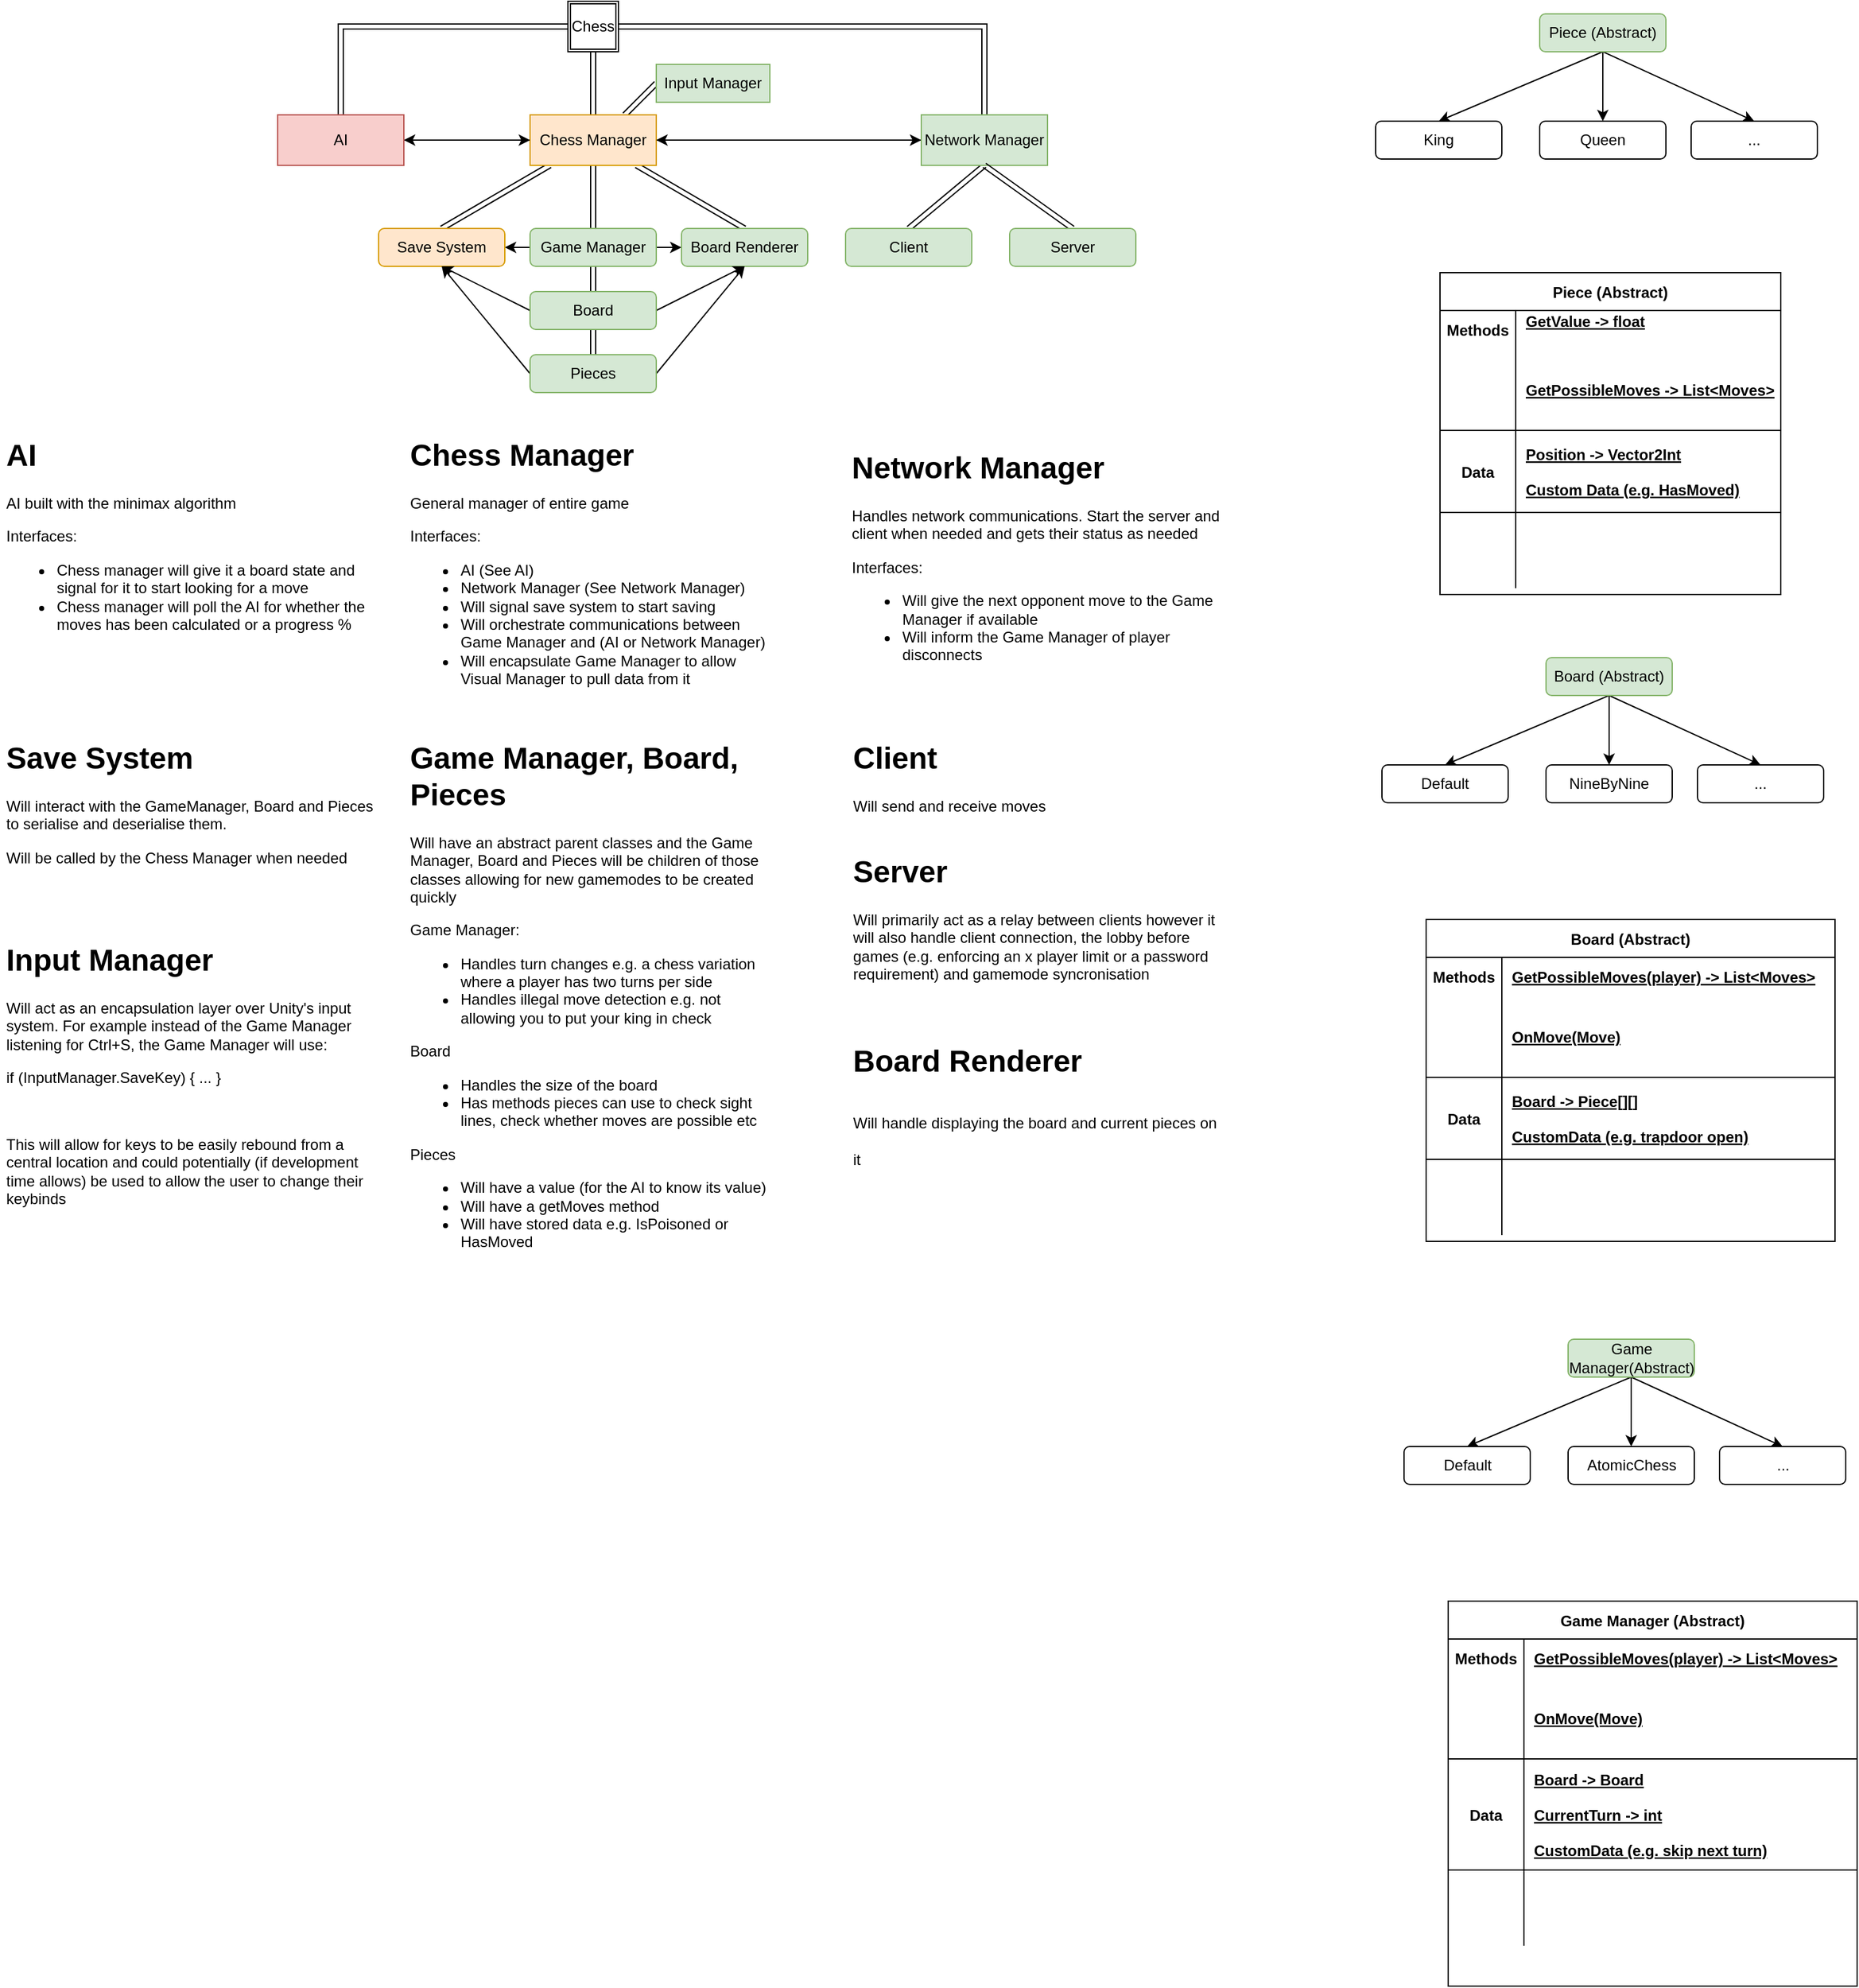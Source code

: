 <mxfile version="20.5.1" type="device" pages="5"><diagram id="SsYVPQBjMPXw2YepnRtf" name="Overview"><mxGraphModel dx="1624" dy="846" grid="1" gridSize="10" guides="1" tooltips="1" connect="1" arrows="1" fold="1" page="1" pageScale="1" pageWidth="2000" pageHeight="2000" math="0" shadow="0"><root><mxCell id="0"/><mxCell id="1" parent="0"/><mxCell id="h8nuKcstG7CEJwlITLcQ-13" style="edgeStyle=orthogonalEdgeStyle;shape=link;rounded=0;orthogonalLoop=1;jettySize=auto;html=1;entryX=0.5;entryY=0;entryDx=0;entryDy=0;" parent="1" source="h8nuKcstG7CEJwlITLcQ-1" target="h8nuKcstG7CEJwlITLcQ-9" edge="1"><mxGeometry relative="1" as="geometry"/></mxCell><mxCell id="h8nuKcstG7CEJwlITLcQ-14" style="edgeStyle=orthogonalEdgeStyle;shape=link;rounded=0;orthogonalLoop=1;jettySize=auto;html=1;entryX=0.5;entryY=0;entryDx=0;entryDy=0;" parent="1" source="h8nuKcstG7CEJwlITLcQ-1" target="h8nuKcstG7CEJwlITLcQ-3" edge="1"><mxGeometry relative="1" as="geometry"/></mxCell><mxCell id="h8nuKcstG7CEJwlITLcQ-15" style="edgeStyle=orthogonalEdgeStyle;shape=link;rounded=0;orthogonalLoop=1;jettySize=auto;html=1;entryX=0.5;entryY=0;entryDx=0;entryDy=0;" parent="1" source="h8nuKcstG7CEJwlITLcQ-1" target="h8nuKcstG7CEJwlITLcQ-5" edge="1"><mxGeometry relative="1" as="geometry"/></mxCell><mxCell id="h8nuKcstG7CEJwlITLcQ-1" value="Chess" style="shape=ext;double=1;whiteSpace=wrap;html=1;aspect=fixed;" parent="1" vertex="1"><mxGeometry x="1020" y="10" width="40" height="40" as="geometry"/></mxCell><mxCell id="h8nuKcstG7CEJwlITLcQ-10" style="edgeStyle=orthogonalEdgeStyle;rounded=0;orthogonalLoop=1;jettySize=auto;html=1;" parent="1" source="h8nuKcstG7CEJwlITLcQ-3" target="h8nuKcstG7CEJwlITLcQ-9" edge="1"><mxGeometry relative="1" as="geometry"/></mxCell><mxCell id="h8nuKcstG7CEJwlITLcQ-17" style="edgeStyle=orthogonalEdgeStyle;rounded=0;orthogonalLoop=1;jettySize=auto;html=1;exitX=0;exitY=0.5;exitDx=0;exitDy=0;entryX=1;entryY=0.5;entryDx=0;entryDy=0;" parent="1" source="h8nuKcstG7CEJwlITLcQ-3" target="h8nuKcstG7CEJwlITLcQ-5" edge="1"><mxGeometry relative="1" as="geometry"/></mxCell><mxCell id="h8nuKcstG7CEJwlITLcQ-22" style="edgeStyle=none;shape=link;rounded=0;orthogonalLoop=1;jettySize=auto;html=1;entryX=0.5;entryY=0;entryDx=0;entryDy=0;" parent="1" source="h8nuKcstG7CEJwlITLcQ-3" target="h8nuKcstG7CEJwlITLcQ-19" edge="1"><mxGeometry relative="1" as="geometry"/></mxCell><mxCell id="h8nuKcstG7CEJwlITLcQ-23" style="edgeStyle=none;shape=link;rounded=0;orthogonalLoop=1;jettySize=auto;html=1;entryX=0.5;entryY=0;entryDx=0;entryDy=0;" parent="1" source="h8nuKcstG7CEJwlITLcQ-3" target="h8nuKcstG7CEJwlITLcQ-18" edge="1"><mxGeometry relative="1" as="geometry"/></mxCell><mxCell id="h8nuKcstG7CEJwlITLcQ-24" style="edgeStyle=none;shape=link;rounded=0;orthogonalLoop=1;jettySize=auto;html=1;entryX=0.5;entryY=0;entryDx=0;entryDy=0;" parent="1" source="h8nuKcstG7CEJwlITLcQ-3" target="h8nuKcstG7CEJwlITLcQ-20" edge="1"><mxGeometry relative="1" as="geometry"/></mxCell><mxCell id="fi1bEZxrc1-2y8NFk42M-3" style="edgeStyle=none;shape=link;rounded=0;orthogonalLoop=1;jettySize=auto;html=1;exitX=0.75;exitY=0;exitDx=0;exitDy=0;entryX=0;entryY=0.5;entryDx=0;entryDy=0;" parent="1" source="h8nuKcstG7CEJwlITLcQ-3" target="fi1bEZxrc1-2y8NFk42M-2" edge="1"><mxGeometry relative="1" as="geometry"/></mxCell><mxCell id="h8nuKcstG7CEJwlITLcQ-3" value="Chess Manager" style="rounded=0;whiteSpace=wrap;html=1;fillColor=#ffe6cc;strokeColor=#d79b00;" parent="1" vertex="1"><mxGeometry x="990" y="100" width="100" height="40" as="geometry"/></mxCell><mxCell id="h8nuKcstG7CEJwlITLcQ-7" style="edgeStyle=orthogonalEdgeStyle;rounded=0;orthogonalLoop=1;jettySize=auto;html=1;entryX=0;entryY=0.5;entryDx=0;entryDy=0;" parent="1" source="h8nuKcstG7CEJwlITLcQ-5" target="h8nuKcstG7CEJwlITLcQ-3" edge="1"><mxGeometry relative="1" as="geometry"/></mxCell><mxCell id="h8nuKcstG7CEJwlITLcQ-5" value="AI" style="rounded=0;whiteSpace=wrap;html=1;fillColor=#f8cecc;strokeColor=#b85450;" parent="1" vertex="1"><mxGeometry x="790" y="100" width="100" height="40" as="geometry"/></mxCell><mxCell id="h8nuKcstG7CEJwlITLcQ-11" style="edgeStyle=orthogonalEdgeStyle;rounded=0;orthogonalLoop=1;jettySize=auto;html=1;entryX=1;entryY=0.5;entryDx=0;entryDy=0;" parent="1" source="h8nuKcstG7CEJwlITLcQ-9" target="h8nuKcstG7CEJwlITLcQ-3" edge="1"><mxGeometry relative="1" as="geometry"/></mxCell><mxCell id="h8nuKcstG7CEJwlITLcQ-37" style="edgeStyle=none;shape=link;rounded=0;orthogonalLoop=1;jettySize=auto;html=1;exitX=0.5;exitY=1;exitDx=0;exitDy=0;entryX=0.5;entryY=0;entryDx=0;entryDy=0;" parent="1" source="h8nuKcstG7CEJwlITLcQ-9" target="h8nuKcstG7CEJwlITLcQ-35" edge="1"><mxGeometry relative="1" as="geometry"/></mxCell><mxCell id="h8nuKcstG7CEJwlITLcQ-9" value="Network Manager" style="rounded=0;whiteSpace=wrap;html=1;fillColor=#d5e8d4;strokeColor=#82b366;" parent="1" vertex="1"><mxGeometry x="1300" y="100" width="100" height="40" as="geometry"/></mxCell><mxCell id="h8nuKcstG7CEJwlITLcQ-25" style="edgeStyle=none;rounded=0;orthogonalLoop=1;jettySize=auto;html=1;exitX=0;exitY=0.5;exitDx=0;exitDy=0;entryX=1;entryY=0.5;entryDx=0;entryDy=0;" parent="1" source="h8nuKcstG7CEJwlITLcQ-18" target="h8nuKcstG7CEJwlITLcQ-19" edge="1"><mxGeometry relative="1" as="geometry"/></mxCell><mxCell id="h8nuKcstG7CEJwlITLcQ-26" style="edgeStyle=none;rounded=0;orthogonalLoop=1;jettySize=auto;html=1;exitX=1;exitY=0.5;exitDx=0;exitDy=0;entryX=0;entryY=0.5;entryDx=0;entryDy=0;" parent="1" source="h8nuKcstG7CEJwlITLcQ-18" target="h8nuKcstG7CEJwlITLcQ-20" edge="1"><mxGeometry relative="1" as="geometry"/></mxCell><mxCell id="h8nuKcstG7CEJwlITLcQ-29" style="edgeStyle=none;shape=link;rounded=0;orthogonalLoop=1;jettySize=auto;html=1;exitX=0.5;exitY=1;exitDx=0;exitDy=0;entryX=0.5;entryY=0;entryDx=0;entryDy=0;" parent="1" source="h8nuKcstG7CEJwlITLcQ-18" target="h8nuKcstG7CEJwlITLcQ-27" edge="1"><mxGeometry relative="1" as="geometry"/></mxCell><mxCell id="h8nuKcstG7CEJwlITLcQ-18" value="Game Manager" style="rounded=1;whiteSpace=wrap;html=1;fillColor=#d5e8d4;strokeColor=#82b366;" parent="1" vertex="1"><mxGeometry x="990" y="190" width="100" height="30" as="geometry"/></mxCell><mxCell id="h8nuKcstG7CEJwlITLcQ-19" value="Save System" style="rounded=1;whiteSpace=wrap;html=1;fillColor=#ffe6cc;strokeColor=#d79b00;" parent="1" vertex="1"><mxGeometry x="870" y="190" width="100" height="30" as="geometry"/></mxCell><mxCell id="h8nuKcstG7CEJwlITLcQ-20" value="Board Renderer" style="rounded=1;whiteSpace=wrap;html=1;fillColor=#d5e8d4;strokeColor=#82b366;" parent="1" vertex="1"><mxGeometry x="1110" y="190" width="100" height="30" as="geometry"/></mxCell><mxCell id="h8nuKcstG7CEJwlITLcQ-21" style="edgeStyle=none;rounded=0;orthogonalLoop=1;jettySize=auto;html=1;entryX=0.5;entryY=1;entryDx=0;entryDy=0;" parent="1" source="h8nuKcstG7CEJwlITLcQ-3" target="h8nuKcstG7CEJwlITLcQ-3" edge="1"><mxGeometry relative="1" as="geometry"/></mxCell><mxCell id="h8nuKcstG7CEJwlITLcQ-30" style="edgeStyle=none;shape=link;rounded=0;orthogonalLoop=1;jettySize=auto;html=1;exitX=0.5;exitY=1;exitDx=0;exitDy=0;entryX=0.5;entryY=0;entryDx=0;entryDy=0;" parent="1" source="h8nuKcstG7CEJwlITLcQ-27" target="h8nuKcstG7CEJwlITLcQ-28" edge="1"><mxGeometry relative="1" as="geometry"/></mxCell><mxCell id="h8nuKcstG7CEJwlITLcQ-31" style="edgeStyle=none;rounded=0;orthogonalLoop=1;jettySize=auto;html=1;exitX=0;exitY=0.5;exitDx=0;exitDy=0;entryX=0.5;entryY=1;entryDx=0;entryDy=0;" parent="1" source="h8nuKcstG7CEJwlITLcQ-27" target="h8nuKcstG7CEJwlITLcQ-19" edge="1"><mxGeometry relative="1" as="geometry"/></mxCell><mxCell id="h8nuKcstG7CEJwlITLcQ-33" style="edgeStyle=none;rounded=0;orthogonalLoop=1;jettySize=auto;html=1;exitX=1;exitY=0.5;exitDx=0;exitDy=0;entryX=0.5;entryY=1;entryDx=0;entryDy=0;" parent="1" source="h8nuKcstG7CEJwlITLcQ-27" target="h8nuKcstG7CEJwlITLcQ-20" edge="1"><mxGeometry relative="1" as="geometry"/></mxCell><mxCell id="h8nuKcstG7CEJwlITLcQ-27" value="Board" style="rounded=1;whiteSpace=wrap;html=1;fillColor=#d5e8d4;strokeColor=#82b366;" parent="1" vertex="1"><mxGeometry x="990" y="240" width="100" height="30" as="geometry"/></mxCell><mxCell id="h8nuKcstG7CEJwlITLcQ-32" style="edgeStyle=none;rounded=0;orthogonalLoop=1;jettySize=auto;html=1;exitX=0;exitY=0.5;exitDx=0;exitDy=0;" parent="1" source="h8nuKcstG7CEJwlITLcQ-28" edge="1"><mxGeometry relative="1" as="geometry"><mxPoint x="920" y="220" as="targetPoint"/></mxGeometry></mxCell><mxCell id="h8nuKcstG7CEJwlITLcQ-34" style="edgeStyle=none;rounded=0;orthogonalLoop=1;jettySize=auto;html=1;exitX=1;exitY=0.5;exitDx=0;exitDy=0;" parent="1" source="h8nuKcstG7CEJwlITLcQ-28" edge="1"><mxGeometry relative="1" as="geometry"><mxPoint x="1160" y="220" as="targetPoint"/></mxGeometry></mxCell><mxCell id="h8nuKcstG7CEJwlITLcQ-28" value="Pieces" style="rounded=1;whiteSpace=wrap;html=1;fillColor=#d5e8d4;strokeColor=#82b366;" parent="1" vertex="1"><mxGeometry x="990" y="290" width="100" height="30" as="geometry"/></mxCell><mxCell id="h8nuKcstG7CEJwlITLcQ-35" value="Client" style="rounded=1;whiteSpace=wrap;html=1;fillColor=#d5e8d4;strokeColor=#82b366;" parent="1" vertex="1"><mxGeometry x="1240" y="190" width="100" height="30" as="geometry"/></mxCell><mxCell id="h8nuKcstG7CEJwlITLcQ-38" style="edgeStyle=none;shape=link;rounded=0;orthogonalLoop=1;jettySize=auto;html=1;exitX=0.5;exitY=0;exitDx=0;exitDy=0;entryX=0.5;entryY=1;entryDx=0;entryDy=0;" parent="1" source="h8nuKcstG7CEJwlITLcQ-36" target="h8nuKcstG7CEJwlITLcQ-9" edge="1"><mxGeometry relative="1" as="geometry"/></mxCell><mxCell id="h8nuKcstG7CEJwlITLcQ-36" value="Server" style="rounded=1;whiteSpace=wrap;html=1;fillColor=#d5e8d4;strokeColor=#82b366;" parent="1" vertex="1"><mxGeometry x="1370" y="190" width="100" height="30" as="geometry"/></mxCell><mxCell id="h8nuKcstG7CEJwlITLcQ-39" value="&lt;h1&gt;AI&lt;/h1&gt;&lt;p&gt;AI built with the minimax algorithm&lt;/p&gt;&lt;p&gt;Interfaces:&lt;/p&gt;&lt;p&gt;&lt;/p&gt;&lt;ul&gt;&lt;li&gt;Chess manager will give it a board state and signal for it to start looking for a move&lt;/li&gt;&lt;li&gt;Chess manager will poll the AI for whether the moves has been calculated or a progress %&lt;/li&gt;&lt;/ul&gt;&lt;p&gt;&lt;/p&gt;" style="text;html=1;strokeColor=none;fillColor=none;spacing=5;spacingTop=-20;whiteSpace=wrap;overflow=hidden;rounded=0;" parent="1" vertex="1"><mxGeometry x="570" y="350" width="300" height="210" as="geometry"/></mxCell><mxCell id="h8nuKcstG7CEJwlITLcQ-40" value="&lt;h1&gt;Chess Manager&lt;/h1&gt;&lt;p&gt;General manager of entire game&lt;/p&gt;&lt;p&gt;Interfaces:&lt;/p&gt;&lt;p&gt;&lt;/p&gt;&lt;ul&gt;&lt;li&gt;AI (See AI)&lt;/li&gt;&lt;li&gt;Network Manager (See Network Manager)&lt;/li&gt;&lt;li&gt;Will signal save system to start saving&lt;/li&gt;&lt;li&gt;Will orchestrate communications between Game Manager and (AI or Network Manager)&lt;/li&gt;&lt;li&gt;Will encapsulate Game Manager to allow Visual Manager to pull data from it&lt;/li&gt;&lt;/ul&gt;&lt;p&gt;&lt;/p&gt;" style="text;html=1;strokeColor=none;fillColor=none;spacing=5;spacingTop=-20;whiteSpace=wrap;overflow=hidden;rounded=0;" parent="1" vertex="1"><mxGeometry x="890" y="350" width="300" height="210" as="geometry"/></mxCell><mxCell id="h8nuKcstG7CEJwlITLcQ-41" value="&lt;h1&gt;Network Manager&lt;/h1&gt;&lt;p&gt;Handles network communications. Start the server and client when needed and gets their status as needed&lt;/p&gt;&lt;p&gt;Interfaces:&lt;/p&gt;&lt;p&gt;&lt;/p&gt;&lt;ul&gt;&lt;li&gt;Will give the next opponent move to the Game Manager if available&lt;/li&gt;&lt;li&gt;Will inform the Game Manager of player disconnects&lt;/li&gt;&lt;/ul&gt;&lt;p&gt;&lt;/p&gt;" style="text;html=1;strokeColor=none;fillColor=none;spacing=5;spacingTop=-20;whiteSpace=wrap;overflow=hidden;rounded=0;" parent="1" vertex="1"><mxGeometry x="1240" y="360" width="300" height="210" as="geometry"/></mxCell><mxCell id="h8nuKcstG7CEJwlITLcQ-42" value="&lt;h1&gt;Game Manager, Board, Pieces&lt;/h1&gt;&lt;p&gt;Will have an abstract parent classes and the Game Manager, Board and Pieces will be children of those classes allowing for new gamemodes to be created quickly&lt;/p&gt;&lt;p&gt;Game Manager:&lt;/p&gt;&lt;p&gt;&lt;/p&gt;&lt;ul&gt;&lt;li&gt;Handles turn changes e.g. a chess variation where a player has two turns per side&lt;/li&gt;&lt;li&gt;Handles illegal move detection e.g. not allowing you to put your king in check&lt;/li&gt;&lt;/ul&gt;Board&lt;br&gt;&lt;ul&gt;&lt;li&gt;Handles the size of the board&lt;/li&gt;&lt;li&gt;Has methods pieces can use to check sight lines, check whether moves are possible etc&lt;/li&gt;&lt;/ul&gt;Pieces&lt;br&gt;&lt;ul&gt;&lt;li&gt;Will have a value (for the AI to know its value)&lt;/li&gt;&lt;li&gt;Will have a getMoves method&lt;/li&gt;&lt;li&gt;Will have stored data e.g. IsPoisoned or HasMoved&lt;/li&gt;&lt;/ul&gt;&lt;p&gt;&lt;/p&gt;&lt;p&gt;&lt;/p&gt;" style="text;html=1;strokeColor=none;fillColor=none;spacing=5;spacingTop=-20;whiteSpace=wrap;overflow=hidden;rounded=0;" parent="1" vertex="1"><mxGeometry x="890" y="590" width="300" height="420" as="geometry"/></mxCell><mxCell id="h8nuKcstG7CEJwlITLcQ-44" value="&lt;h1&gt;&lt;span style=&quot;background-color: initial;&quot;&gt;Client&lt;/span&gt;&lt;/h1&gt;&lt;div&gt;&lt;span style=&quot;background-color: initial;&quot;&gt;Will send and receive moves&lt;/span&gt;&lt;/div&gt;&lt;p&gt;&lt;/p&gt;" style="text;html=1;strokeColor=none;fillColor=none;spacing=5;spacingTop=-20;whiteSpace=wrap;overflow=hidden;rounded=0;" parent="1" vertex="1"><mxGeometry x="1241" y="590" width="300" height="80" as="geometry"/></mxCell><mxCell id="h8nuKcstG7CEJwlITLcQ-45" value="&lt;h1&gt;&lt;span style=&quot;background-color: initial;&quot;&gt;Server&lt;/span&gt;&lt;/h1&gt;&lt;div&gt;&lt;span style=&quot;background-color: initial;&quot;&gt;Will primarily act as a relay between clients however it will also handle client connection, the lobby before games (e.g. enforcing an x player limit or a password requirement) and gamemode syncronisation&lt;/span&gt;&lt;/div&gt;&lt;p&gt;&lt;/p&gt;" style="text;html=1;strokeColor=none;fillColor=none;spacing=5;spacingTop=-20;whiteSpace=wrap;overflow=hidden;rounded=0;" parent="1" vertex="1"><mxGeometry x="1241" y="680" width="300" height="110" as="geometry"/></mxCell><mxCell id="fi1bEZxrc1-2y8NFk42M-1" value="&lt;h1&gt;Save System&lt;/h1&gt;&lt;p&gt;Will interact with the GameManager, Board and Pieces to serialise and deserialise them.&lt;/p&gt;&lt;p&gt;Will be called by the Chess Manager when needed&lt;/p&gt;&lt;p&gt;&lt;/p&gt;&lt;p&gt;&lt;/p&gt;" style="text;html=1;strokeColor=none;fillColor=none;spacing=5;spacingTop=-20;whiteSpace=wrap;overflow=hidden;rounded=0;" parent="1" vertex="1"><mxGeometry x="570" y="590" width="300" height="130" as="geometry"/></mxCell><mxCell id="fi1bEZxrc1-2y8NFk42M-2" value="Input Manager" style="rounded=0;whiteSpace=wrap;html=1;fillColor=#d5e8d4;strokeColor=#82b366;" parent="1" vertex="1"><mxGeometry x="1090" y="60" width="90" height="30" as="geometry"/></mxCell><mxCell id="fi1bEZxrc1-2y8NFk42M-4" value="&lt;h1&gt;Input Manager&lt;/h1&gt;&lt;p&gt;Will act as an encapsulation layer over Unity's input system. For example instead of the Game Manager listening for Ctrl+S, the Game Manager will use:&lt;/p&gt;&lt;p&gt;if (InputManager.SaveKey) { ... }&lt;/p&gt;&lt;p&gt;&lt;br&gt;&lt;/p&gt;&lt;p&gt;This will allow for keys to be easily rebound from a central location and could potentially (if development time allows) be used to allow the user to change their keybinds&lt;/p&gt;&lt;p&gt;&lt;/p&gt;&lt;p&gt;&lt;/p&gt;" style="text;html=1;strokeColor=none;fillColor=none;spacing=5;spacingTop=-20;whiteSpace=wrap;overflow=hidden;rounded=0;" parent="1" vertex="1"><mxGeometry x="570" y="750" width="300" height="230" as="geometry"/></mxCell><mxCell id="F6VNp0IMm9RkLIZq4vwl-6" style="edgeStyle=none;rounded=0;orthogonalLoop=1;jettySize=auto;html=1;exitX=0.5;exitY=1;exitDx=0;exitDy=0;entryX=0.5;entryY=0;entryDx=0;entryDy=0;" parent="1" source="F6VNp0IMm9RkLIZq4vwl-1" target="F6VNp0IMm9RkLIZq4vwl-2" edge="1"><mxGeometry relative="1" as="geometry"/></mxCell><mxCell id="F6VNp0IMm9RkLIZq4vwl-7" style="edgeStyle=none;rounded=0;orthogonalLoop=1;jettySize=auto;html=1;exitX=0.5;exitY=1;exitDx=0;exitDy=0;entryX=0.5;entryY=0;entryDx=0;entryDy=0;" parent="1" source="F6VNp0IMm9RkLIZq4vwl-1" target="F6VNp0IMm9RkLIZq4vwl-3" edge="1"><mxGeometry relative="1" as="geometry"/></mxCell><mxCell id="F6VNp0IMm9RkLIZq4vwl-8" style="edgeStyle=none;rounded=0;orthogonalLoop=1;jettySize=auto;html=1;exitX=0.5;exitY=1;exitDx=0;exitDy=0;entryX=0.5;entryY=0;entryDx=0;entryDy=0;" parent="1" source="F6VNp0IMm9RkLIZq4vwl-1" target="F6VNp0IMm9RkLIZq4vwl-4" edge="1"><mxGeometry relative="1" as="geometry"/></mxCell><mxCell id="F6VNp0IMm9RkLIZq4vwl-1" value="Piece (Abstract)" style="rounded=1;whiteSpace=wrap;html=1;fillColor=#d5e8d4;strokeColor=#82b366;" parent="1" vertex="1"><mxGeometry x="1790" y="20" width="100" height="30" as="geometry"/></mxCell><mxCell id="F6VNp0IMm9RkLIZq4vwl-2" value="King" style="rounded=1;whiteSpace=wrap;html=1;" parent="1" vertex="1"><mxGeometry x="1660" y="105" width="100" height="30" as="geometry"/></mxCell><mxCell id="F6VNp0IMm9RkLIZq4vwl-3" value="Queen" style="rounded=1;whiteSpace=wrap;html=1;" parent="1" vertex="1"><mxGeometry x="1790" y="105" width="100" height="30" as="geometry"/></mxCell><mxCell id="F6VNp0IMm9RkLIZq4vwl-4" value="..." style="rounded=1;whiteSpace=wrap;html=1;" parent="1" vertex="1"><mxGeometry x="1910" y="105" width="100" height="30" as="geometry"/></mxCell><mxCell id="F6VNp0IMm9RkLIZq4vwl-9" value="Piece (Abstract)" style="shape=table;startSize=30;container=1;collapsible=1;childLayout=tableLayout;fixedRows=1;rowLines=0;fontStyle=1;align=center;resizeLast=1;" parent="1" vertex="1"><mxGeometry x="1711" y="225" width="270" height="255" as="geometry"><mxRectangle x="1710" y="225" width="70" height="30" as="alternateBounds"/></mxGeometry></mxCell><mxCell id="F6VNp0IMm9RkLIZq4vwl-10" value="" style="shape=tableRow;horizontal=0;startSize=0;swimlaneHead=0;swimlaneBody=0;fillColor=none;collapsible=0;dropTarget=0;points=[[0,0.5],[1,0.5]];portConstraint=eastwest;top=0;left=0;right=0;bottom=0;" parent="F6VNp0IMm9RkLIZq4vwl-9" vertex="1"><mxGeometry y="30" width="270" height="30" as="geometry"/></mxCell><mxCell id="F6VNp0IMm9RkLIZq4vwl-11" value="Methods" style="shape=partialRectangle;connectable=0;fillColor=none;top=0;left=0;bottom=0;right=0;fontStyle=1;overflow=hidden;" parent="F6VNp0IMm9RkLIZq4vwl-10" vertex="1"><mxGeometry width="60" height="30" as="geometry"><mxRectangle width="60" height="30" as="alternateBounds"/></mxGeometry></mxCell><mxCell id="F6VNp0IMm9RkLIZq4vwl-12" value="GetValue -&gt; float&#10;&#10;GetPossibleMoves -&gt; List&lt;Moves&gt;" style="shape=partialRectangle;connectable=0;fillColor=none;top=0;left=0;bottom=0;right=0;align=left;spacingLeft=6;fontStyle=5;overflow=hidden;" parent="F6VNp0IMm9RkLIZq4vwl-10" vertex="1"><mxGeometry x="60" width="210" height="30" as="geometry"><mxRectangle width="210" height="30" as="alternateBounds"/></mxGeometry></mxCell><mxCell id="F6VNp0IMm9RkLIZq4vwl-13" value="" style="shape=tableRow;horizontal=0;startSize=0;swimlaneHead=0;swimlaneBody=0;fillColor=none;collapsible=0;dropTarget=0;points=[[0,0.5],[1,0.5]];portConstraint=eastwest;top=0;left=0;right=0;bottom=1;" parent="F6VNp0IMm9RkLIZq4vwl-9" vertex="1"><mxGeometry y="60" width="270" height="65" as="geometry"/></mxCell><mxCell id="F6VNp0IMm9RkLIZq4vwl-14" value="" style="shape=partialRectangle;connectable=0;fillColor=none;top=0;left=0;bottom=0;right=0;fontStyle=1;overflow=hidden;" parent="F6VNp0IMm9RkLIZq4vwl-13" vertex="1"><mxGeometry width="60" height="65" as="geometry"><mxRectangle width="60" height="65" as="alternateBounds"/></mxGeometry></mxCell><mxCell id="F6VNp0IMm9RkLIZq4vwl-15" value="GetPossibleMoves -&gt; List&lt;Moves&gt;" style="shape=partialRectangle;connectable=0;fillColor=none;top=0;left=0;bottom=0;right=0;align=left;spacingLeft=6;fontStyle=5;overflow=hidden;" parent="F6VNp0IMm9RkLIZq4vwl-13" vertex="1"><mxGeometry x="60" width="210" height="65" as="geometry"><mxRectangle width="210" height="65" as="alternateBounds"/></mxGeometry></mxCell><mxCell id="F6VNp0IMm9RkLIZq4vwl-22" style="shape=tableRow;horizontal=0;startSize=0;swimlaneHead=0;swimlaneBody=0;fillColor=none;collapsible=0;dropTarget=0;points=[[0,0.5],[1,0.5]];portConstraint=eastwest;top=0;left=0;right=0;bottom=1;" parent="F6VNp0IMm9RkLIZq4vwl-9" vertex="1"><mxGeometry y="125" width="270" height="65" as="geometry"/></mxCell><mxCell id="F6VNp0IMm9RkLIZq4vwl-23" value="Data" style="shape=partialRectangle;connectable=0;fillColor=none;top=0;left=0;bottom=0;right=0;fontStyle=1;overflow=hidden;" parent="F6VNp0IMm9RkLIZq4vwl-22" vertex="1"><mxGeometry width="60" height="65" as="geometry"><mxRectangle width="60" height="65" as="alternateBounds"/></mxGeometry></mxCell><mxCell id="F6VNp0IMm9RkLIZq4vwl-24" value="Position -&gt; Vector2Int&#10;&#10;Custom Data (e.g. HasMoved)" style="shape=partialRectangle;connectable=0;fillColor=none;top=0;left=0;bottom=0;right=0;align=left;spacingLeft=6;fontStyle=5;overflow=hidden;" parent="F6VNp0IMm9RkLIZq4vwl-22" vertex="1"><mxGeometry x="60" width="210" height="65" as="geometry"><mxRectangle width="210" height="65" as="alternateBounds"/></mxGeometry></mxCell><mxCell id="F6VNp0IMm9RkLIZq4vwl-16" value="" style="shape=tableRow;horizontal=0;startSize=0;swimlaneHead=0;swimlaneBody=0;fillColor=none;collapsible=0;dropTarget=0;points=[[0,0.5],[1,0.5]];portConstraint=eastwest;top=0;left=0;right=0;bottom=0;" parent="F6VNp0IMm9RkLIZq4vwl-9" vertex="1"><mxGeometry y="190" width="270" height="30" as="geometry"/></mxCell><mxCell id="F6VNp0IMm9RkLIZq4vwl-17" value="" style="shape=partialRectangle;connectable=0;fillColor=none;top=0;left=0;bottom=0;right=0;editable=1;overflow=hidden;" parent="F6VNp0IMm9RkLIZq4vwl-16" vertex="1"><mxGeometry width="60" height="30" as="geometry"><mxRectangle width="60" height="30" as="alternateBounds"/></mxGeometry></mxCell><mxCell id="F6VNp0IMm9RkLIZq4vwl-18" value="" style="shape=partialRectangle;connectable=0;fillColor=none;top=0;left=0;bottom=0;right=0;align=left;spacingLeft=6;overflow=hidden;" parent="F6VNp0IMm9RkLIZq4vwl-16" vertex="1"><mxGeometry x="60" width="210" height="30" as="geometry"><mxRectangle width="210" height="30" as="alternateBounds"/></mxGeometry></mxCell><mxCell id="F6VNp0IMm9RkLIZq4vwl-19" value="" style="shape=tableRow;horizontal=0;startSize=0;swimlaneHead=0;swimlaneBody=0;fillColor=none;collapsible=0;dropTarget=0;points=[[0,0.5],[1,0.5]];portConstraint=eastwest;top=0;left=0;right=0;bottom=0;" parent="F6VNp0IMm9RkLIZq4vwl-9" vertex="1"><mxGeometry y="220" width="270" height="30" as="geometry"/></mxCell><mxCell id="F6VNp0IMm9RkLIZq4vwl-20" value="" style="shape=partialRectangle;connectable=0;fillColor=none;top=0;left=0;bottom=0;right=0;editable=1;overflow=hidden;" parent="F6VNp0IMm9RkLIZq4vwl-19" vertex="1"><mxGeometry width="60" height="30" as="geometry"><mxRectangle width="60" height="30" as="alternateBounds"/></mxGeometry></mxCell><mxCell id="F6VNp0IMm9RkLIZq4vwl-21" value="" style="shape=partialRectangle;connectable=0;fillColor=none;top=0;left=0;bottom=0;right=0;align=left;spacingLeft=6;overflow=hidden;" parent="F6VNp0IMm9RkLIZq4vwl-19" vertex="1"><mxGeometry x="60" width="210" height="30" as="geometry"><mxRectangle width="210" height="30" as="alternateBounds"/></mxGeometry></mxCell><mxCell id="F6VNp0IMm9RkLIZq4vwl-25" style="edgeStyle=none;rounded=0;orthogonalLoop=1;jettySize=auto;html=1;exitX=0.5;exitY=1;exitDx=0;exitDy=0;entryX=0.5;entryY=0;entryDx=0;entryDy=0;" parent="1" source="F6VNp0IMm9RkLIZq4vwl-28" target="F6VNp0IMm9RkLIZq4vwl-29" edge="1"><mxGeometry relative="1" as="geometry"/></mxCell><mxCell id="F6VNp0IMm9RkLIZq4vwl-26" style="edgeStyle=none;rounded=0;orthogonalLoop=1;jettySize=auto;html=1;exitX=0.5;exitY=1;exitDx=0;exitDy=0;entryX=0.5;entryY=0;entryDx=0;entryDy=0;" parent="1" source="F6VNp0IMm9RkLIZq4vwl-28" target="F6VNp0IMm9RkLIZq4vwl-30" edge="1"><mxGeometry relative="1" as="geometry"/></mxCell><mxCell id="F6VNp0IMm9RkLIZq4vwl-27" style="edgeStyle=none;rounded=0;orthogonalLoop=1;jettySize=auto;html=1;exitX=0.5;exitY=1;exitDx=0;exitDy=0;entryX=0.5;entryY=0;entryDx=0;entryDy=0;" parent="1" source="F6VNp0IMm9RkLIZq4vwl-28" target="F6VNp0IMm9RkLIZq4vwl-31" edge="1"><mxGeometry relative="1" as="geometry"/></mxCell><mxCell id="F6VNp0IMm9RkLIZq4vwl-28" value="Board (Abstract)" style="rounded=1;whiteSpace=wrap;html=1;fillColor=#d5e8d4;strokeColor=#82b366;" parent="1" vertex="1"><mxGeometry x="1795" y="530" width="100" height="30" as="geometry"/></mxCell><mxCell id="F6VNp0IMm9RkLIZq4vwl-29" value="Default" style="rounded=1;whiteSpace=wrap;html=1;" parent="1" vertex="1"><mxGeometry x="1665" y="615" width="100" height="30" as="geometry"/></mxCell><mxCell id="F6VNp0IMm9RkLIZq4vwl-30" value="NineByNine" style="rounded=1;whiteSpace=wrap;html=1;" parent="1" vertex="1"><mxGeometry x="1795" y="615" width="100" height="30" as="geometry"/></mxCell><mxCell id="F6VNp0IMm9RkLIZq4vwl-31" value="..." style="rounded=1;whiteSpace=wrap;html=1;" parent="1" vertex="1"><mxGeometry x="1915" y="615" width="100" height="30" as="geometry"/></mxCell><mxCell id="F6VNp0IMm9RkLIZq4vwl-32" value="Board (Abstract)" style="shape=table;startSize=30;container=1;collapsible=1;childLayout=tableLayout;fixedRows=1;rowLines=0;fontStyle=1;align=center;resizeLast=1;" parent="1" vertex="1"><mxGeometry x="1700" y="737.5" width="324" height="255" as="geometry"><mxRectangle x="1710" y="225" width="70" height="30" as="alternateBounds"/></mxGeometry></mxCell><mxCell id="F6VNp0IMm9RkLIZq4vwl-33" value="" style="shape=tableRow;horizontal=0;startSize=0;swimlaneHead=0;swimlaneBody=0;fillColor=none;collapsible=0;dropTarget=0;points=[[0,0.5],[1,0.5]];portConstraint=eastwest;top=0;left=0;right=0;bottom=0;" parent="F6VNp0IMm9RkLIZq4vwl-32" vertex="1"><mxGeometry y="30" width="324" height="30" as="geometry"/></mxCell><mxCell id="F6VNp0IMm9RkLIZq4vwl-34" value="Methods" style="shape=partialRectangle;connectable=0;fillColor=none;top=0;left=0;bottom=0;right=0;fontStyle=1;overflow=hidden;" parent="F6VNp0IMm9RkLIZq4vwl-33" vertex="1"><mxGeometry width="60" height="30" as="geometry"><mxRectangle width="60" height="30" as="alternateBounds"/></mxGeometry></mxCell><mxCell id="F6VNp0IMm9RkLIZq4vwl-35" value="GetPossibleMoves(player) -&gt; List&lt;Moves&gt;" style="shape=partialRectangle;connectable=0;fillColor=none;top=0;left=0;bottom=0;right=0;align=left;spacingLeft=6;fontStyle=5;overflow=hidden;" parent="F6VNp0IMm9RkLIZq4vwl-33" vertex="1"><mxGeometry x="60" width="264" height="30" as="geometry"><mxRectangle width="264" height="30" as="alternateBounds"/></mxGeometry></mxCell><mxCell id="F6VNp0IMm9RkLIZq4vwl-36" value="" style="shape=tableRow;horizontal=0;startSize=0;swimlaneHead=0;swimlaneBody=0;fillColor=none;collapsible=0;dropTarget=0;points=[[0,0.5],[1,0.5]];portConstraint=eastwest;top=0;left=0;right=0;bottom=1;" parent="F6VNp0IMm9RkLIZq4vwl-32" vertex="1"><mxGeometry y="60" width="324" height="65" as="geometry"/></mxCell><mxCell id="F6VNp0IMm9RkLIZq4vwl-37" value="" style="shape=partialRectangle;connectable=0;fillColor=none;top=0;left=0;bottom=0;right=0;fontStyle=1;overflow=hidden;" parent="F6VNp0IMm9RkLIZq4vwl-36" vertex="1"><mxGeometry width="60" height="65" as="geometry"><mxRectangle width="60" height="65" as="alternateBounds"/></mxGeometry></mxCell><mxCell id="F6VNp0IMm9RkLIZq4vwl-38" value="OnMove(Move)" style="shape=partialRectangle;connectable=0;fillColor=none;top=0;left=0;bottom=0;right=0;align=left;spacingLeft=6;fontStyle=5;overflow=hidden;" parent="F6VNp0IMm9RkLIZq4vwl-36" vertex="1"><mxGeometry x="60" width="264" height="65" as="geometry"><mxRectangle width="264" height="65" as="alternateBounds"/></mxGeometry></mxCell><mxCell id="F6VNp0IMm9RkLIZq4vwl-39" style="shape=tableRow;horizontal=0;startSize=0;swimlaneHead=0;swimlaneBody=0;fillColor=none;collapsible=0;dropTarget=0;points=[[0,0.5],[1,0.5]];portConstraint=eastwest;top=0;left=0;right=0;bottom=1;" parent="F6VNp0IMm9RkLIZq4vwl-32" vertex="1"><mxGeometry y="125" width="324" height="65" as="geometry"/></mxCell><mxCell id="F6VNp0IMm9RkLIZq4vwl-40" value="Data" style="shape=partialRectangle;connectable=0;fillColor=none;top=0;left=0;bottom=0;right=0;fontStyle=1;overflow=hidden;" parent="F6VNp0IMm9RkLIZq4vwl-39" vertex="1"><mxGeometry width="60" height="65" as="geometry"><mxRectangle width="60" height="65" as="alternateBounds"/></mxGeometry></mxCell><mxCell id="F6VNp0IMm9RkLIZq4vwl-41" value="Board -&gt; Piece[][]&#10;&#10;CustomData (e.g. trapdoor open)" style="shape=partialRectangle;connectable=0;fillColor=none;top=0;left=0;bottom=0;right=0;align=left;spacingLeft=6;fontStyle=5;overflow=hidden;" parent="F6VNp0IMm9RkLIZq4vwl-39" vertex="1"><mxGeometry x="60" width="264" height="65" as="geometry"><mxRectangle width="264" height="65" as="alternateBounds"/></mxGeometry></mxCell><mxCell id="F6VNp0IMm9RkLIZq4vwl-42" value="" style="shape=tableRow;horizontal=0;startSize=0;swimlaneHead=0;swimlaneBody=0;fillColor=none;collapsible=0;dropTarget=0;points=[[0,0.5],[1,0.5]];portConstraint=eastwest;top=0;left=0;right=0;bottom=0;" parent="F6VNp0IMm9RkLIZq4vwl-32" vertex="1"><mxGeometry y="190" width="324" height="30" as="geometry"/></mxCell><mxCell id="F6VNp0IMm9RkLIZq4vwl-43" value="" style="shape=partialRectangle;connectable=0;fillColor=none;top=0;left=0;bottom=0;right=0;editable=1;overflow=hidden;" parent="F6VNp0IMm9RkLIZq4vwl-42" vertex="1"><mxGeometry width="60" height="30" as="geometry"><mxRectangle width="60" height="30" as="alternateBounds"/></mxGeometry></mxCell><mxCell id="F6VNp0IMm9RkLIZq4vwl-44" value="" style="shape=partialRectangle;connectable=0;fillColor=none;top=0;left=0;bottom=0;right=0;align=left;spacingLeft=6;overflow=hidden;" parent="F6VNp0IMm9RkLIZq4vwl-42" vertex="1"><mxGeometry x="60" width="264" height="30" as="geometry"><mxRectangle width="264" height="30" as="alternateBounds"/></mxGeometry></mxCell><mxCell id="F6VNp0IMm9RkLIZq4vwl-45" value="" style="shape=tableRow;horizontal=0;startSize=0;swimlaneHead=0;swimlaneBody=0;fillColor=none;collapsible=0;dropTarget=0;points=[[0,0.5],[1,0.5]];portConstraint=eastwest;top=0;left=0;right=0;bottom=0;" parent="F6VNp0IMm9RkLIZq4vwl-32" vertex="1"><mxGeometry y="220" width="324" height="30" as="geometry"/></mxCell><mxCell id="F6VNp0IMm9RkLIZq4vwl-46" value="" style="shape=partialRectangle;connectable=0;fillColor=none;top=0;left=0;bottom=0;right=0;editable=1;overflow=hidden;" parent="F6VNp0IMm9RkLIZq4vwl-45" vertex="1"><mxGeometry width="60" height="30" as="geometry"><mxRectangle width="60" height="30" as="alternateBounds"/></mxGeometry></mxCell><mxCell id="F6VNp0IMm9RkLIZq4vwl-47" value="" style="shape=partialRectangle;connectable=0;fillColor=none;top=0;left=0;bottom=0;right=0;align=left;spacingLeft=6;overflow=hidden;" parent="F6VNp0IMm9RkLIZq4vwl-45" vertex="1"><mxGeometry x="60" width="264" height="30" as="geometry"><mxRectangle width="264" height="30" as="alternateBounds"/></mxGeometry></mxCell><mxCell id="F6VNp0IMm9RkLIZq4vwl-71" style="edgeStyle=none;rounded=0;orthogonalLoop=1;jettySize=auto;html=1;exitX=0.5;exitY=1;exitDx=0;exitDy=0;entryX=0.5;entryY=0;entryDx=0;entryDy=0;" parent="1" source="F6VNp0IMm9RkLIZq4vwl-74" target="F6VNp0IMm9RkLIZq4vwl-75" edge="1"><mxGeometry relative="1" as="geometry"/></mxCell><mxCell id="F6VNp0IMm9RkLIZq4vwl-72" style="edgeStyle=none;rounded=0;orthogonalLoop=1;jettySize=auto;html=1;exitX=0.5;exitY=1;exitDx=0;exitDy=0;entryX=0.5;entryY=0;entryDx=0;entryDy=0;" parent="1" source="F6VNp0IMm9RkLIZq4vwl-74" target="F6VNp0IMm9RkLIZq4vwl-76" edge="1"><mxGeometry relative="1" as="geometry"/></mxCell><mxCell id="F6VNp0IMm9RkLIZq4vwl-73" style="edgeStyle=none;rounded=0;orthogonalLoop=1;jettySize=auto;html=1;exitX=0.5;exitY=1;exitDx=0;exitDy=0;entryX=0.5;entryY=0;entryDx=0;entryDy=0;" parent="1" source="F6VNp0IMm9RkLIZq4vwl-74" target="F6VNp0IMm9RkLIZq4vwl-77" edge="1"><mxGeometry relative="1" as="geometry"/></mxCell><mxCell id="F6VNp0IMm9RkLIZq4vwl-74" value="Game Manager(Abstract)" style="rounded=1;whiteSpace=wrap;html=1;fillColor=#d5e8d4;strokeColor=#82b366;" parent="1" vertex="1"><mxGeometry x="1812.5" y="1070" width="100" height="30" as="geometry"/></mxCell><mxCell id="F6VNp0IMm9RkLIZq4vwl-75" value="Default" style="rounded=1;whiteSpace=wrap;html=1;" parent="1" vertex="1"><mxGeometry x="1682.5" y="1155" width="100" height="30" as="geometry"/></mxCell><mxCell id="F6VNp0IMm9RkLIZq4vwl-76" value="AtomicChess" style="rounded=1;whiteSpace=wrap;html=1;" parent="1" vertex="1"><mxGeometry x="1812.5" y="1155" width="100" height="30" as="geometry"/></mxCell><mxCell id="F6VNp0IMm9RkLIZq4vwl-77" value="..." style="rounded=1;whiteSpace=wrap;html=1;" parent="1" vertex="1"><mxGeometry x="1932.5" y="1155" width="100" height="30" as="geometry"/></mxCell><mxCell id="F6VNp0IMm9RkLIZq4vwl-78" value="Game Manager (Abstract)" style="shape=table;startSize=30;container=1;collapsible=1;childLayout=tableLayout;fixedRows=1;rowLines=0;fontStyle=1;align=center;resizeLast=1;" parent="1" vertex="1"><mxGeometry x="1717.5" y="1277.5" width="324" height="305" as="geometry"><mxRectangle x="1710" y="225" width="70" height="30" as="alternateBounds"/></mxGeometry></mxCell><mxCell id="F6VNp0IMm9RkLIZq4vwl-79" value="" style="shape=tableRow;horizontal=0;startSize=0;swimlaneHead=0;swimlaneBody=0;fillColor=none;collapsible=0;dropTarget=0;points=[[0,0.5],[1,0.5]];portConstraint=eastwest;top=0;left=0;right=0;bottom=0;" parent="F6VNp0IMm9RkLIZq4vwl-78" vertex="1"><mxGeometry y="30" width="324" height="30" as="geometry"/></mxCell><mxCell id="F6VNp0IMm9RkLIZq4vwl-80" value="Methods" style="shape=partialRectangle;connectable=0;fillColor=none;top=0;left=0;bottom=0;right=0;fontStyle=1;overflow=hidden;" parent="F6VNp0IMm9RkLIZq4vwl-79" vertex="1"><mxGeometry width="60" height="30" as="geometry"><mxRectangle width="60" height="30" as="alternateBounds"/></mxGeometry></mxCell><mxCell id="F6VNp0IMm9RkLIZq4vwl-81" value="GetPossibleMoves(player) -&gt; List&lt;Moves&gt;" style="shape=partialRectangle;connectable=0;fillColor=none;top=0;left=0;bottom=0;right=0;align=left;spacingLeft=6;fontStyle=5;overflow=hidden;" parent="F6VNp0IMm9RkLIZq4vwl-79" vertex="1"><mxGeometry x="60" width="264" height="30" as="geometry"><mxRectangle width="264" height="30" as="alternateBounds"/></mxGeometry></mxCell><mxCell id="F6VNp0IMm9RkLIZq4vwl-82" value="" style="shape=tableRow;horizontal=0;startSize=0;swimlaneHead=0;swimlaneBody=0;fillColor=none;collapsible=0;dropTarget=0;points=[[0,0.5],[1,0.5]];portConstraint=eastwest;top=0;left=0;right=0;bottom=1;" parent="F6VNp0IMm9RkLIZq4vwl-78" vertex="1"><mxGeometry y="60" width="324" height="65" as="geometry"/></mxCell><mxCell id="F6VNp0IMm9RkLIZq4vwl-83" value="" style="shape=partialRectangle;connectable=0;fillColor=none;top=0;left=0;bottom=0;right=0;fontStyle=1;overflow=hidden;" parent="F6VNp0IMm9RkLIZq4vwl-82" vertex="1"><mxGeometry width="60" height="65" as="geometry"><mxRectangle width="60" height="65" as="alternateBounds"/></mxGeometry></mxCell><mxCell id="F6VNp0IMm9RkLIZq4vwl-84" value="OnMove(Move)" style="shape=partialRectangle;connectable=0;fillColor=none;top=0;left=0;bottom=0;right=0;align=left;spacingLeft=6;fontStyle=5;overflow=hidden;" parent="F6VNp0IMm9RkLIZq4vwl-82" vertex="1"><mxGeometry x="60" width="264" height="65" as="geometry"><mxRectangle width="264" height="65" as="alternateBounds"/></mxGeometry></mxCell><mxCell id="F6VNp0IMm9RkLIZq4vwl-85" style="shape=tableRow;horizontal=0;startSize=0;swimlaneHead=0;swimlaneBody=0;fillColor=none;collapsible=0;dropTarget=0;points=[[0,0.5],[1,0.5]];portConstraint=eastwest;top=0;left=0;right=0;bottom=1;" parent="F6VNp0IMm9RkLIZq4vwl-78" vertex="1"><mxGeometry y="125" width="324" height="88" as="geometry"/></mxCell><mxCell id="F6VNp0IMm9RkLIZq4vwl-86" value="Data" style="shape=partialRectangle;connectable=0;fillColor=none;top=0;left=0;bottom=0;right=0;fontStyle=1;overflow=hidden;" parent="F6VNp0IMm9RkLIZq4vwl-85" vertex="1"><mxGeometry width="60" height="88" as="geometry"><mxRectangle width="60" height="88" as="alternateBounds"/></mxGeometry></mxCell><mxCell id="F6VNp0IMm9RkLIZq4vwl-87" value="Board -&gt; Board&#10;&#10;CurrentTurn -&gt; int&#10;&#10;CustomData (e.g. skip next turn)" style="shape=partialRectangle;connectable=0;fillColor=none;top=0;left=0;bottom=0;right=0;align=left;spacingLeft=6;fontStyle=5;overflow=hidden;" parent="F6VNp0IMm9RkLIZq4vwl-85" vertex="1"><mxGeometry x="60" width="264" height="88" as="geometry"><mxRectangle width="264" height="88" as="alternateBounds"/></mxGeometry></mxCell><mxCell id="F6VNp0IMm9RkLIZq4vwl-88" value="" style="shape=tableRow;horizontal=0;startSize=0;swimlaneHead=0;swimlaneBody=0;fillColor=none;collapsible=0;dropTarget=0;points=[[0,0.5],[1,0.5]];portConstraint=eastwest;top=0;left=0;right=0;bottom=0;" parent="F6VNp0IMm9RkLIZq4vwl-78" vertex="1"><mxGeometry y="213" width="324" height="30" as="geometry"/></mxCell><mxCell id="F6VNp0IMm9RkLIZq4vwl-89" value="" style="shape=partialRectangle;connectable=0;fillColor=none;top=0;left=0;bottom=0;right=0;editable=1;overflow=hidden;" parent="F6VNp0IMm9RkLIZq4vwl-88" vertex="1"><mxGeometry width="60" height="30" as="geometry"><mxRectangle width="60" height="30" as="alternateBounds"/></mxGeometry></mxCell><mxCell id="F6VNp0IMm9RkLIZq4vwl-90" value="" style="shape=partialRectangle;connectable=0;fillColor=none;top=0;left=0;bottom=0;right=0;align=left;spacingLeft=6;overflow=hidden;" parent="F6VNp0IMm9RkLIZq4vwl-88" vertex="1"><mxGeometry x="60" width="264" height="30" as="geometry"><mxRectangle width="264" height="30" as="alternateBounds"/></mxGeometry></mxCell><mxCell id="F6VNp0IMm9RkLIZq4vwl-91" value="" style="shape=tableRow;horizontal=0;startSize=0;swimlaneHead=0;swimlaneBody=0;fillColor=none;collapsible=0;dropTarget=0;points=[[0,0.5],[1,0.5]];portConstraint=eastwest;top=0;left=0;right=0;bottom=0;" parent="F6VNp0IMm9RkLIZq4vwl-78" vertex="1"><mxGeometry y="243" width="324" height="30" as="geometry"/></mxCell><mxCell id="F6VNp0IMm9RkLIZq4vwl-92" value="" style="shape=partialRectangle;connectable=0;fillColor=none;top=0;left=0;bottom=0;right=0;editable=1;overflow=hidden;" parent="F6VNp0IMm9RkLIZq4vwl-91" vertex="1"><mxGeometry width="60" height="30" as="geometry"><mxRectangle width="60" height="30" as="alternateBounds"/></mxGeometry></mxCell><mxCell id="F6VNp0IMm9RkLIZq4vwl-93" value="" style="shape=partialRectangle;connectable=0;fillColor=none;top=0;left=0;bottom=0;right=0;align=left;spacingLeft=6;overflow=hidden;" parent="F6VNp0IMm9RkLIZq4vwl-91" vertex="1"><mxGeometry x="60" width="264" height="30" as="geometry"><mxRectangle width="264" height="30" as="alternateBounds"/></mxGeometry></mxCell><mxCell id="JPclPJs4V-d2D48pkDNT-1" value="&lt;h1&gt;&lt;span style=&quot;background-color: initial;&quot;&gt;Board Renderer&lt;/span&gt;&lt;/h1&gt;&lt;h1&gt;&lt;span style=&quot;font-size: 12px; font-weight: 400;&quot;&gt;Will handle displaying the board and current pieces on it&lt;/span&gt;&lt;/h1&gt;&lt;p&gt;&lt;/p&gt;&lt;p&gt;&lt;/p&gt;" style="text;html=1;strokeColor=none;fillColor=none;spacing=5;spacingTop=-20;whiteSpace=wrap;overflow=hidden;rounded=0;" parent="1" vertex="1"><mxGeometry x="1241" y="830" width="300" height="230" as="geometry"/></mxCell></root></mxGraphModel></diagram><diagram id="1KGhgWEiwoOlCOl0gv_L" name="Chess Manager"><mxGraphModel dx="1624" dy="2015" grid="1" gridSize="10" guides="1" tooltips="1" connect="1" arrows="1" fold="1" page="1" pageScale="1" pageWidth="827" pageHeight="1169" math="0" shadow="0"><root><mxCell id="0"/><mxCell id="1" parent="0"/><mxCell id="tQHZW5lbPTIPejT4S1jD-1" value="Main Menu" style="text;html=1;strokeColor=none;fillColor=none;align=center;verticalAlign=middle;whiteSpace=wrap;rounded=0;fontSize=27;fontStyle=1" parent="1" vertex="1"><mxGeometry x="313" y="-1140" width="201" height="30" as="geometry"/></mxCell><mxCell id="tQHZW5lbPTIPejT4S1jD-2" value="In Game" style="text;html=1;strokeColor=none;fillColor=none;align=center;verticalAlign=middle;whiteSpace=wrap;rounded=0;fontSize=27;fontStyle=1" parent="1" vertex="1"><mxGeometry x="313" y="-120" width="201" height="30" as="geometry"/></mxCell><mxCell id="tQHZW5lbPTIPejT4S1jD-5" style="edgeStyle=orthogonalEdgeStyle;rounded=0;orthogonalLoop=1;jettySize=auto;html=1;exitX=0;exitY=0;exitDx=0;exitDy=0;entryX=1;entryY=0.75;entryDx=0;entryDy=0;fontSize=12;fillColor=#d5e8d4;strokeColor=#82b366;" parent="1" source="tQHZW5lbPTIPejT4S1jD-3" target="tQHZW5lbPTIPejT4S1jD-4" edge="1"><mxGeometry relative="1" as="geometry"/></mxCell><mxCell id="tQHZW5lbPTIPejT4S1jD-7" style="edgeStyle=orthogonalEdgeStyle;rounded=0;orthogonalLoop=1;jettySize=auto;html=1;exitX=1;exitY=0;exitDx=0;exitDy=0;fontSize=12;entryX=0;entryY=0.75;entryDx=0;entryDy=0;fillColor=#d5e8d4;strokeColor=#82b366;" parent="1" source="tQHZW5lbPTIPejT4S1jD-3" target="tQHZW5lbPTIPejT4S1jD-6" edge="1"><mxGeometry relative="1" as="geometry"><mxPoint x="510" y="-1020" as="targetPoint"/></mxGeometry></mxCell><mxCell id="tQHZW5lbPTIPejT4S1jD-9" style="edgeStyle=orthogonalEdgeStyle;rounded=0;orthogonalLoop=1;jettySize=auto;html=1;exitX=1;exitY=1;exitDx=0;exitDy=0;entryX=0;entryY=0.5;entryDx=0;entryDy=0;fontSize=12;fillColor=#d5e8d4;strokeColor=#82b366;" parent="1" source="tQHZW5lbPTIPejT4S1jD-3" target="tQHZW5lbPTIPejT4S1jD-8" edge="1"><mxGeometry relative="1" as="geometry"/></mxCell><mxCell id="tQHZW5lbPTIPejT4S1jD-3" value="&lt;font style=&quot;font-size: 12px;&quot;&gt;Chess Manager&lt;/font&gt;" style="rounded=1;whiteSpace=wrap;html=1;fontSize=27;fillColor=#d5e8d4;strokeColor=#82b366;" parent="1" vertex="1"><mxGeometry x="354" y="-1000" width="120" height="60" as="geometry"/></mxCell><mxCell id="tQHZW5lbPTIPejT4S1jD-4" value="MenuUIManager" style="rounded=0;whiteSpace=wrap;html=1;fontSize=12;fillColor=#d5e8d4;strokeColor=#82b366;" parent="1" vertex="1"><mxGeometry x="130" y="-1080" width="120" height="60" as="geometry"/></mxCell><mxCell id="tQHZW5lbPTIPejT4S1jD-6" value="NetworkManager" style="rounded=0;whiteSpace=wrap;html=1;fontSize=12;fillColor=#d5e8d4;strokeColor=#82b366;" parent="1" vertex="1"><mxGeometry x="580" y="-1080" width="120" height="60" as="geometry"/></mxCell><mxCell id="tQHZW5lbPTIPejT4S1jD-8" value="Game Manager (Data only)" style="rounded=0;whiteSpace=wrap;html=1;fontSize=12;fillColor=#d5e8d4;strokeColor=#82b366;" parent="1" vertex="1"><mxGeometry x="580" y="-940" width="120" height="60" as="geometry"/></mxCell><mxCell id="tQHZW5lbPTIPejT4S1jD-11" style="edgeStyle=orthogonalEdgeStyle;rounded=0;orthogonalLoop=1;jettySize=auto;html=1;exitX=1;exitY=0;exitDx=0;exitDy=0;fontSize=12;entryX=0;entryY=0.75;entryDx=0;entryDy=0;fillColor=#d5e8d4;strokeColor=#82b366;" parent="1" source="tQHZW5lbPTIPejT4S1jD-13" target="tQHZW5lbPTIPejT4S1jD-15" edge="1"><mxGeometry relative="1" as="geometry"><mxPoint x="509" y="-540" as="targetPoint"/></mxGeometry></mxCell><mxCell id="tQHZW5lbPTIPejT4S1jD-12" style="edgeStyle=orthogonalEdgeStyle;rounded=0;orthogonalLoop=1;jettySize=auto;html=1;exitX=1;exitY=1;exitDx=0;exitDy=0;entryX=0;entryY=0.5;entryDx=0;entryDy=0;fontSize=12;fillColor=#d5e8d4;strokeColor=#82b366;" parent="1" source="tQHZW5lbPTIPejT4S1jD-13" target="tQHZW5lbPTIPejT4S1jD-16" edge="1"><mxGeometry relative="1" as="geometry"/></mxCell><mxCell id="tQHZW5lbPTIPejT4S1jD-18" style="edgeStyle=orthogonalEdgeStyle;rounded=0;orthogonalLoop=1;jettySize=auto;html=1;exitX=0.5;exitY=1;exitDx=0;exitDy=0;entryX=0.5;entryY=0;entryDx=0;entryDy=0;fontSize=12;fillColor=#d5e8d4;strokeColor=#82b366;" parent="1" source="tQHZW5lbPTIPejT4S1jD-13" target="tQHZW5lbPTIPejT4S1jD-17" edge="1"><mxGeometry relative="1" as="geometry"/></mxCell><mxCell id="tQHZW5lbPTIPejT4S1jD-20" style="edgeStyle=orthogonalEdgeStyle;rounded=0;orthogonalLoop=1;jettySize=auto;html=1;exitX=0;exitY=1;exitDx=0;exitDy=0;entryX=1;entryY=0.5;entryDx=0;entryDy=0;fontSize=12;fillColor=#d5e8d4;strokeColor=#82b366;" parent="1" source="tQHZW5lbPTIPejT4S1jD-13" target="tQHZW5lbPTIPejT4S1jD-19" edge="1"><mxGeometry relative="1" as="geometry"/></mxCell><mxCell id="tQHZW5lbPTIPejT4S1jD-22" style="edgeStyle=orthogonalEdgeStyle;rounded=0;orthogonalLoop=1;jettySize=auto;html=1;exitX=0;exitY=0.5;exitDx=0;exitDy=0;entryX=1;entryY=0.5;entryDx=0;entryDy=0;fontSize=12;fillColor=#d5e8d4;strokeColor=#82b366;" parent="1" source="tQHZW5lbPTIPejT4S1jD-13" target="tQHZW5lbPTIPejT4S1jD-21" edge="1"><mxGeometry relative="1" as="geometry"/></mxCell><mxCell id="tQHZW5lbPTIPejT4S1jD-13" value="&lt;font style=&quot;font-size: 12px;&quot;&gt;Chess Manager&lt;/font&gt;" style="rounded=1;whiteSpace=wrap;html=1;fontSize=27;fillColor=#fff2cc;strokeColor=#d6b656;" parent="1" vertex="1"><mxGeometry x="353" y="-520" width="120" height="60" as="geometry"/></mxCell><mxCell id="tQHZW5lbPTIPejT4S1jD-15" value="NetworkManager" style="rounded=0;whiteSpace=wrap;html=1;fontSize=12;fillColor=#d5e8d4;strokeColor=#82b366;" parent="1" vertex="1"><mxGeometry x="579" y="-600" width="120" height="60" as="geometry"/></mxCell><mxCell id="tQHZW5lbPTIPejT4S1jD-16" value="Game Manager (Full Instance)" style="rounded=0;whiteSpace=wrap;html=1;fontSize=12;fillColor=#d5e8d4;strokeColor=#82b366;" parent="1" vertex="1"><mxGeometry x="579" y="-460" width="120" height="60" as="geometry"/></mxCell><mxCell id="tQHZW5lbPTIPejT4S1jD-17" value="Save Manager" style="rounded=0;whiteSpace=wrap;html=1;fontSize=12;fillColor=#ffe6cc;strokeColor=#d79b00;" parent="1" vertex="1"><mxGeometry x="353" y="-390" width="120" height="60" as="geometry"/></mxCell><mxCell id="tQHZW5lbPTIPejT4S1jD-19" value="Input Manager" style="rounded=0;whiteSpace=wrap;html=1;fontSize=12;fillColor=#d5e8d4;strokeColor=#82b366;" parent="1" vertex="1"><mxGeometry x="130" y="-430" width="120" height="60" as="geometry"/></mxCell><mxCell id="tQHZW5lbPTIPejT4S1jD-21" value="Board Renderer" style="rounded=0;whiteSpace=wrap;html=1;fontSize=12;fillColor=#d5e8d4;strokeColor=#82b366;" parent="1" vertex="1"><mxGeometry x="130" y="-584" width="120" height="60" as="geometry"/></mxCell><mxCell id="tQHZW5lbPTIPejT4S1jD-23" value="" style="endArrow=classic;startArrow=classic;html=1;rounded=0;fontSize=12;jumpSize=6;strokeWidth=5;fillColor=#d5e8d4;strokeColor=#82b366;" parent="1" edge="1"><mxGeometry width="50" height="50" relative="1" as="geometry"><mxPoint x="410" y="-650" as="sourcePoint"/><mxPoint x="410" y="-870" as="targetPoint"/></mxGeometry></mxCell></root></mxGraphModel></diagram><diagram id="-zlLjMuEz0oj4CdTzc4r" name="Game Manager"><mxGraphModel dx="1624" dy="846" grid="1" gridSize="10" guides="1" tooltips="1" connect="1" arrows="1" fold="1" page="1" pageScale="1" pageWidth="827" pageHeight="1169" math="0" shadow="0"><root><mxCell id="0"/><mxCell id="1" parent="0"/><mxCell id="FzNHRCO25Q5PvDcUqi0_-5" style="edgeStyle=orthogonalEdgeStyle;rounded=0;jumpSize=6;orthogonalLoop=1;jettySize=auto;html=1;exitX=0.5;exitY=1;exitDx=0;exitDy=0;entryX=0.5;entryY=0;entryDx=0;entryDy=0;strokeWidth=1;fontSize=12;" parent="1" source="FzNHRCO25Q5PvDcUqi0_-1" edge="1"><mxGeometry relative="1" as="geometry"><mxPoint x="190" y="510" as="targetPoint"/></mxGeometry></mxCell><mxCell id="FzNHRCO25Q5PvDcUqi0_-6" style="edgeStyle=orthogonalEdgeStyle;rounded=0;jumpSize=6;orthogonalLoop=1;jettySize=auto;html=1;exitX=0.5;exitY=1;exitDx=0;exitDy=0;entryX=0.5;entryY=0;entryDx=0;entryDy=0;strokeWidth=1;fontSize=12;" parent="1" source="FzNHRCO25Q5PvDcUqi0_-1" target="FzNHRCO25Q5PvDcUqi0_-3" edge="1"><mxGeometry relative="1" as="geometry"/></mxCell><mxCell id="FzNHRCO25Q5PvDcUqi0_-7" style="edgeStyle=orthogonalEdgeStyle;rounded=0;jumpSize=6;orthogonalLoop=1;jettySize=auto;html=1;exitX=0.5;exitY=1;exitDx=0;exitDy=0;entryX=0.5;entryY=0;entryDx=0;entryDy=0;strokeWidth=1;fontSize=12;" parent="1" source="FzNHRCO25Q5PvDcUqi0_-1" target="FzNHRCO25Q5PvDcUqi0_-4" edge="1"><mxGeometry relative="1" as="geometry"/></mxCell><mxCell id="FzNHRCO25Q5PvDcUqi0_-1" value="Game Manager (Data Only)" style="rounded=0;whiteSpace=wrap;html=1;fontSize=12;fillColor=#d5e8d4;strokeColor=#82b366;" parent="1" vertex="1"><mxGeometry x="290" y="400" width="120" height="60" as="geometry"/></mxCell><mxCell id="FzNHRCO25Q5PvDcUqi0_-2" value="UID" style="rounded=1;whiteSpace=wrap;html=1;fontSize=12;fillColor=#d5e8d4;strokeColor=#82b366;" parent="1" vertex="1"><mxGeometry x="130" y="510" width="120" height="60" as="geometry"/></mxCell><mxCell id="FzNHRCO25Q5PvDcUqi0_-3" value="Team Sizes" style="rounded=1;whiteSpace=wrap;html=1;fontSize=12;fillColor=#d5e8d4;strokeColor=#82b366;" parent="1" vertex="1"><mxGeometry x="290" y="510" width="120" height="60" as="geometry"/></mxCell><mxCell id="FzNHRCO25Q5PvDcUqi0_-4" value="Game mode Name" style="rounded=1;whiteSpace=wrap;html=1;fontSize=12;fillColor=#d5e8d4;strokeColor=#82b366;" parent="1" vertex="1"><mxGeometry x="430" y="510" width="120" height="60" as="geometry"/></mxCell><mxCell id="FzNHRCO25Q5PvDcUqi0_-9" style="edgeStyle=orthogonalEdgeStyle;rounded=0;jumpSize=6;orthogonalLoop=1;jettySize=auto;html=1;exitX=0.5;exitY=1;exitDx=0;exitDy=0;entryX=0.5;entryY=0;entryDx=0;entryDy=0;strokeWidth=1;fontSize=12;" parent="1" target="FzNHRCO25Q5PvDcUqi0_-1" edge="1"><mxGeometry relative="1" as="geometry"><mxPoint x="660" y="320" as="sourcePoint"/></mxGeometry></mxCell><mxCell id="FzNHRCO25Q5PvDcUqi0_-11" style="edgeStyle=orthogonalEdgeStyle;rounded=0;jumpSize=6;orthogonalLoop=1;jettySize=auto;html=1;exitX=0.5;exitY=1;exitDx=0;exitDy=0;entryX=0.5;entryY=0;entryDx=0;entryDy=0;strokeWidth=1;fontSize=12;" parent="1" target="FzNHRCO25Q5PvDcUqi0_-10" edge="1"><mxGeometry relative="1" as="geometry"><mxPoint x="660" y="320" as="sourcePoint"/></mxGeometry></mxCell><mxCell id="0c-2BpBRQcX5IneX6j6t-12" style="edgeStyle=orthogonalEdgeStyle;rounded=0;jumpSize=6;orthogonalLoop=1;jettySize=auto;html=1;exitX=0.5;exitY=1;exitDx=0;exitDy=0;strokeWidth=1;fontSize=12;" parent="1" source="FzNHRCO25Q5PvDcUqi0_-8" edge="1"><mxGeometry relative="1" as="geometry"><mxPoint x="660.176" y="320" as="targetPoint"/></mxGeometry></mxCell><mxCell id="FzNHRCO25Q5PvDcUqi0_-8" value="Game Manager" style="rounded=0;whiteSpace=wrap;html=1;fontSize=12;fillColor=#d5e8d4;strokeColor=#82b366;" parent="1" vertex="1"><mxGeometry x="600" y="240" width="120" height="60" as="geometry"/></mxCell><mxCell id="FzNHRCO25Q5PvDcUqi0_-14" style="edgeStyle=orthogonalEdgeStyle;rounded=0;jumpSize=6;orthogonalLoop=1;jettySize=auto;html=1;exitX=0.5;exitY=1;exitDx=0;exitDy=0;entryX=0.5;entryY=0;entryDx=0;entryDy=0;strokeWidth=1;fontSize=12;" parent="1" source="FzNHRCO25Q5PvDcUqi0_-10" target="FzNHRCO25Q5PvDcUqi0_-12" edge="1"><mxGeometry relative="1" as="geometry"/></mxCell><mxCell id="FzNHRCO25Q5PvDcUqi0_-10" value="Board" style="rounded=0;whiteSpace=wrap;html=1;fontSize=12;fillColor=#d5e8d4;strokeColor=#82b366;" parent="1" vertex="1"><mxGeometry x="600" y="400" width="120" height="60" as="geometry"/></mxCell><mxCell id="FzNHRCO25Q5PvDcUqi0_-12" value="Pieces" style="rounded=0;whiteSpace=wrap;html=1;fontSize=12;fillColor=#d5e8d4;strokeColor=#82b366;" parent="1" vertex="1"><mxGeometry x="600" y="510" width="120" height="60" as="geometry"/></mxCell><mxCell id="0c-2BpBRQcX5IneX6j6t-1" style="edgeStyle=orthogonalEdgeStyle;rounded=0;orthogonalLoop=1;jettySize=auto;html=1;exitX=1;exitY=0;exitDx=0;exitDy=0;fontSize=12;entryX=0;entryY=0.75;entryDx=0;entryDy=0;" parent="1" source="0c-2BpBRQcX5IneX6j6t-6" target="0c-2BpBRQcX5IneX6j6t-7" edge="1"><mxGeometry relative="1" as="geometry"><mxPoint x="419" y="60" as="targetPoint"/></mxGeometry></mxCell><mxCell id="0c-2BpBRQcX5IneX6j6t-3" style="edgeStyle=orthogonalEdgeStyle;rounded=0;orthogonalLoop=1;jettySize=auto;html=1;exitX=0.5;exitY=1;exitDx=0;exitDy=0;entryX=0.5;entryY=0;entryDx=0;entryDy=0;fontSize=12;" parent="1" source="0c-2BpBRQcX5IneX6j6t-6" target="0c-2BpBRQcX5IneX6j6t-9" edge="1"><mxGeometry relative="1" as="geometry"/></mxCell><mxCell id="0c-2BpBRQcX5IneX6j6t-4" style="edgeStyle=orthogonalEdgeStyle;rounded=0;orthogonalLoop=1;jettySize=auto;html=1;exitX=0;exitY=1;exitDx=0;exitDy=0;entryX=1;entryY=0.5;entryDx=0;entryDy=0;fontSize=12;" parent="1" source="0c-2BpBRQcX5IneX6j6t-6" target="0c-2BpBRQcX5IneX6j6t-10" edge="1"><mxGeometry relative="1" as="geometry"/></mxCell><mxCell id="0c-2BpBRQcX5IneX6j6t-5" style="edgeStyle=orthogonalEdgeStyle;rounded=0;orthogonalLoop=1;jettySize=auto;html=1;exitX=0;exitY=0.5;exitDx=0;exitDy=0;entryX=1;entryY=0.5;entryDx=0;entryDy=0;fontSize=12;" parent="1" source="0c-2BpBRQcX5IneX6j6t-6" target="0c-2BpBRQcX5IneX6j6t-11" edge="1"><mxGeometry relative="1" as="geometry"/></mxCell><mxCell id="0c-2BpBRQcX5IneX6j6t-6" value="&lt;font style=&quot;font-size: 12px;&quot;&gt;Chess Manager&lt;/font&gt;" style="rounded=1;whiteSpace=wrap;html=1;fontSize=27;fillColor=#fff2cc;strokeColor=#d6b656;" parent="1" vertex="1"><mxGeometry x="263" y="80" width="120" height="60" as="geometry"/></mxCell><mxCell id="0c-2BpBRQcX5IneX6j6t-7" value="NetworkManager" style="rounded=0;whiteSpace=wrap;html=1;fontSize=12;fillColor=#d5e8d4;strokeColor=#82b366;" parent="1" vertex="1"><mxGeometry x="489" width="120" height="60" as="geometry"/></mxCell><mxCell id="0c-2BpBRQcX5IneX6j6t-9" value="Save Manager" style="rounded=0;whiteSpace=wrap;html=1;fontSize=12;fillColor=#ffe6cc;strokeColor=#d79b00;" parent="1" vertex="1"><mxGeometry x="263" y="210" width="120" height="60" as="geometry"/></mxCell><mxCell id="0c-2BpBRQcX5IneX6j6t-10" value="Input Manager" style="rounded=0;whiteSpace=wrap;html=1;fontSize=12;fillColor=#d5e8d4;strokeColor=#82b366;" parent="1" vertex="1"><mxGeometry x="40" y="170" width="120" height="60" as="geometry"/></mxCell><mxCell id="0c-2BpBRQcX5IneX6j6t-11" value="Board Renderer" style="rounded=0;whiteSpace=wrap;html=1;fontSize=12;fillColor=#d5e8d4;strokeColor=#82b366;" parent="1" vertex="1"><mxGeometry x="40" y="16" width="120" height="60" as="geometry"/></mxCell><mxCell id="0c-2BpBRQcX5IneX6j6t-13" value="" style="endArrow=classic;startArrow=classic;html=1;rounded=0;strokeWidth=1;fontSize=12;jumpSize=6;entryX=1;entryY=1;entryDx=0;entryDy=0;exitX=0.5;exitY=0;exitDx=0;exitDy=0;" parent="1" source="FzNHRCO25Q5PvDcUqi0_-8" target="0c-2BpBRQcX5IneX6j6t-6" edge="1"><mxGeometry width="50" height="50" relative="1" as="geometry"><mxPoint x="400" y="250" as="sourcePoint"/><mxPoint x="450" y="200" as="targetPoint"/></mxGeometry></mxCell><mxCell id="0c-2BpBRQcX5IneX6j6t-14" value="Used when host is selecting a game mode to see information about them without full instantiation" style="text;html=1;strokeColor=none;fillColor=none;align=center;verticalAlign=middle;whiteSpace=wrap;rounded=0;fontSize=12;" parent="1" vertex="1"><mxGeometry x="100" y="415" width="180" height="30" as="geometry"/></mxCell></root></mxGraphModel></diagram><diagram id="UBDlU0-dmZ3OMBiueULT" name="Pregame Flow"><mxGraphModel dx="1624" dy="846" grid="1" gridSize="10" guides="1" tooltips="1" connect="1" arrows="1" fold="1" page="1" pageScale="1" pageWidth="2000" pageHeight="2000" math="0" shadow="0"><root><mxCell id="0"/><mxCell id="1" parent="0"/><mxCell id="l0ujYWOHNtggIaAYBqrn-2" style="edgeStyle=orthogonalEdgeStyle;rounded=0;orthogonalLoop=1;jettySize=auto;html=1;entryX=0.5;entryY=0;entryDx=0;entryDy=0;fillColor=#d5e8d4;strokeColor=#82b366;" parent="1" source="cF9vvvuPVBLY3ewm7e9X-1" target="l0ujYWOHNtggIaAYBqrn-1" edge="1"><mxGeometry relative="1" as="geometry"/></mxCell><mxCell id="cF9vvvuPVBLY3ewm7e9X-1" value="&amp;nbsp;Client" style="rounded=1;whiteSpace=wrap;html=1;fillColor=#d5e8d4;strokeColor=#82b366;" parent="1" vertex="1"><mxGeometry x="210" y="90" width="120" height="60" as="geometry"/></mxCell><mxCell id="l0ujYWOHNtggIaAYBqrn-5" style="edgeStyle=orthogonalEdgeStyle;rounded=0;orthogonalLoop=1;jettySize=auto;html=1;entryX=0;entryY=0.5;entryDx=0;entryDy=0;fillColor=#d5e8d4;strokeColor=#82b366;" parent="1" source="l0ujYWOHNtggIaAYBqrn-1" target="l0ujYWOHNtggIaAYBqrn-4" edge="1"><mxGeometry relative="1" as="geometry"/></mxCell><mxCell id="l0ujYWOHNtggIaAYBqrn-23" style="edgeStyle=orthogonalEdgeStyle;shape=link;rounded=0;orthogonalLoop=1;jettySize=auto;html=1;exitX=0.5;exitY=1;exitDx=0;exitDy=0;entryX=0.5;entryY=0;entryDx=0;entryDy=0;dashed=1;fillColor=#d5e8d4;strokeColor=#82b366;" parent="1" source="l0ujYWOHNtggIaAYBqrn-1" target="l0ujYWOHNtggIaAYBqrn-14" edge="1"><mxGeometry relative="1" as="geometry"/></mxCell><mxCell id="l0ujYWOHNtggIaAYBqrn-1" value="Attempt Socket Connection" style="rounded=0;whiteSpace=wrap;html=1;fillColor=#d5e8d4;strokeColor=#82b366;" parent="1" vertex="1"><mxGeometry x="210" y="190" width="120" height="60" as="geometry"/></mxCell><mxCell id="l0ujYWOHNtggIaAYBqrn-21" style="edgeStyle=orthogonalEdgeStyle;shape=link;rounded=0;orthogonalLoop=1;jettySize=auto;html=1;exitX=0.5;exitY=1;exitDx=0;exitDy=0;entryX=0.5;entryY=0;entryDx=0;entryDy=0;dashed=1;fillColor=#d5e8d4;strokeColor=#82b366;" parent="1" source="l0ujYWOHNtggIaAYBqrn-3" target="l0ujYWOHNtggIaAYBqrn-4" edge="1"><mxGeometry relative="1" as="geometry"/></mxCell><mxCell id="l0ujYWOHNtggIaAYBqrn-3" value="Server" style="rounded=1;whiteSpace=wrap;html=1;fillColor=#d5e8d4;strokeColor=#82b366;" parent="1" vertex="1"><mxGeometry x="570" y="90" width="120" height="60" as="geometry"/></mxCell><mxCell id="l0ujYWOHNtggIaAYBqrn-8" value="" style="edgeStyle=orthogonalEdgeStyle;rounded=0;orthogonalLoop=1;jettySize=auto;html=1;fillColor=#d5e8d4;strokeColor=#82b366;" parent="1" source="l0ujYWOHNtggIaAYBqrn-4" target="l0ujYWOHNtggIaAYBqrn-7" edge="1"><mxGeometry relative="1" as="geometry"/></mxCell><mxCell id="l0ujYWOHNtggIaAYBqrn-4" value="Accept Socket Connection" style="rounded=0;whiteSpace=wrap;html=1;fillColor=#d5e8d4;strokeColor=#82b366;" parent="1" vertex="1"><mxGeometry x="570" y="190" width="120" height="60" as="geometry"/></mxCell><mxCell id="l0ujYWOHNtggIaAYBqrn-11" style="edgeStyle=orthogonalEdgeStyle;rounded=0;orthogonalLoop=1;jettySize=auto;html=1;entryX=0.5;entryY=0;entryDx=0;entryDy=0;fillColor=#d5e8d4;strokeColor=#82b366;" parent="1" source="l0ujYWOHNtggIaAYBqrn-7" target="l0ujYWOHNtggIaAYBqrn-10" edge="1"><mxGeometry relative="1" as="geometry"><Array as="points"><mxPoint x="540" y="325"/></Array></mxGeometry></mxCell><mxCell id="l0ujYWOHNtggIaAYBqrn-13" style="edgeStyle=orthogonalEdgeStyle;rounded=0;orthogonalLoop=1;jettySize=auto;html=1;exitX=1;exitY=0.5;exitDx=0;exitDy=0;entryX=0.5;entryY=0;entryDx=0;entryDy=0;fillColor=#d5e8d4;strokeColor=#82b366;" parent="1" source="l0ujYWOHNtggIaAYBqrn-7" target="l0ujYWOHNtggIaAYBqrn-12" edge="1"><mxGeometry relative="1" as="geometry"/></mxCell><mxCell id="l0ujYWOHNtggIaAYBqrn-22" style="edgeStyle=orthogonalEdgeStyle;shape=link;rounded=0;orthogonalLoop=1;jettySize=auto;html=1;exitX=0.5;exitY=1;exitDx=0;exitDy=0;entryX=0.5;entryY=0;entryDx=0;entryDy=0;dashed=1;fillColor=#d5e8d4;strokeColor=#82b366;" parent="1" source="l0ujYWOHNtggIaAYBqrn-7" target="l0ujYWOHNtggIaAYBqrn-20" edge="1"><mxGeometry relative="1" as="geometry"/></mxCell><mxCell id="l0ujYWOHNtggIaAYBqrn-7" value="Is client allowed to connect" style="rhombus;whiteSpace=wrap;html=1;rounded=0;fillColor=#d5e8d4;strokeColor=#82b366;" parent="1" vertex="1"><mxGeometry x="557.5" y="280" width="145" height="90" as="geometry"/></mxCell><mxCell id="l0ujYWOHNtggIaAYBqrn-15" style="edgeStyle=orthogonalEdgeStyle;rounded=0;orthogonalLoop=1;jettySize=auto;html=1;entryX=1;entryY=0.5;entryDx=0;entryDy=0;fillColor=#d5e8d4;strokeColor=#82b366;" parent="1" source="l0ujYWOHNtggIaAYBqrn-10" target="l0ujYWOHNtggIaAYBqrn-14" edge="1"><mxGeometry relative="1" as="geometry"><Array as="points"><mxPoint x="540" y="540"/></Array></mxGeometry></mxCell><mxCell id="l0ujYWOHNtggIaAYBqrn-10" value="Send Kick Packet" style="rounded=0;whiteSpace=wrap;html=1;fillColor=#d5e8d4;strokeColor=#82b366;" parent="1" vertex="1"><mxGeometry x="480" y="400" width="120" height="60" as="geometry"/></mxCell><mxCell id="l0ujYWOHNtggIaAYBqrn-16" style="edgeStyle=orthogonalEdgeStyle;rounded=0;orthogonalLoop=1;jettySize=auto;html=1;entryX=1;entryY=0.5;entryDx=0;entryDy=0;fillColor=#d5e8d4;strokeColor=#82b366;" parent="1" source="l0ujYWOHNtggIaAYBqrn-12" target="l0ujYWOHNtggIaAYBqrn-14" edge="1"><mxGeometry relative="1" as="geometry"><mxPoint x="330" y="540" as="targetPoint"/><Array as="points"><mxPoint x="725" y="540"/></Array></mxGeometry></mxCell><mxCell id="l0ujYWOHNtggIaAYBqrn-12" value="Send Client Accept Packet and Packets Updating the player about all other connected players" style="rounded=0;whiteSpace=wrap;html=1;fillColor=#d5e8d4;strokeColor=#82b366;" parent="1" vertex="1"><mxGeometry x="650" y="400" width="150" height="60" as="geometry"/></mxCell><mxCell id="l0ujYWOHNtggIaAYBqrn-18" style="edgeStyle=orthogonalEdgeStyle;rounded=0;orthogonalLoop=1;jettySize=auto;html=1;entryX=1;entryY=0.5;entryDx=0;entryDy=0;fillColor=#d5e8d4;strokeColor=#82b366;" parent="1" source="l0ujYWOHNtggIaAYBqrn-14" target="l0ujYWOHNtggIaAYBqrn-17" edge="1"><mxGeometry relative="1" as="geometry"/></mxCell><mxCell id="l0ujYWOHNtggIaAYBqrn-25" style="edgeStyle=orthogonalEdgeStyle;rounded=0;orthogonalLoop=1;jettySize=auto;html=1;exitX=0.5;exitY=1;exitDx=0;exitDy=0;entryX=0.5;entryY=0;entryDx=0;entryDy=0;fillColor=#d5e8d4;strokeColor=#82b366;" parent="1" source="l0ujYWOHNtggIaAYBqrn-14" target="l0ujYWOHNtggIaAYBqrn-19" edge="1"><mxGeometry relative="1" as="geometry"/></mxCell><mxCell id="l0ujYWOHNtggIaAYBqrn-14" value="Has client been kicked" style="rhombus;whiteSpace=wrap;html=1;fillColor=#d5e8d4;strokeColor=#82b366;" parent="1" vertex="1"><mxGeometry x="205" y="500" width="130" height="80" as="geometry"/></mxCell><mxCell id="l0ujYWOHNtggIaAYBqrn-17" value="Disconnect" style="rounded=0;whiteSpace=wrap;html=1;fillColor=#d5e8d4;strokeColor=#82b366;" parent="1" vertex="1"><mxGeometry x="20" y="510" width="120" height="60" as="geometry"/></mxCell><mxCell id="l0ujYWOHNtggIaAYBqrn-26" style="edgeStyle=orthogonalEdgeStyle;rounded=0;orthogonalLoop=1;jettySize=auto;html=1;exitX=1;exitY=0.5;exitDx=0;exitDy=0;entryX=0;entryY=0.5;entryDx=0;entryDy=0;fillColor=#d5e8d4;strokeColor=#82b366;" parent="1" source="l0ujYWOHNtggIaAYBqrn-19" target="l0ujYWOHNtggIaAYBqrn-20" edge="1"><mxGeometry relative="1" as="geometry"/></mxCell><mxCell id="l0ujYWOHNtggIaAYBqrn-19" value="Request Gamemode Data" style="rounded=0;whiteSpace=wrap;html=1;fillColor=#d5e8d4;strokeColor=#82b366;" parent="1" vertex="1"><mxGeometry x="210" y="630" width="120" height="60" as="geometry"/></mxCell><mxCell id="l0ujYWOHNtggIaAYBqrn-28" style="edgeStyle=orthogonalEdgeStyle;rounded=0;orthogonalLoop=1;jettySize=auto;html=1;exitX=0;exitY=0.5;exitDx=0;exitDy=0;entryX=1;entryY=0.5;entryDx=0;entryDy=0;fillColor=#d5e8d4;strokeColor=#82b366;" parent="1" source="l0ujYWOHNtggIaAYBqrn-20" target="l0ujYWOHNtggIaAYBqrn-27" edge="1"><mxGeometry relative="1" as="geometry"><Array as="points"><mxPoint x="590" y="660"/><mxPoint x="590" y="760"/></Array></mxGeometry></mxCell><mxCell id="l0ujYWOHNtggIaAYBqrn-30" style="edgeStyle=orthogonalEdgeStyle;shape=link;rounded=0;orthogonalLoop=1;jettySize=auto;html=1;entryX=0.5;entryY=0;entryDx=0;entryDy=0;dashed=1;fillColor=#d5e8d4;strokeColor=#82b366;" parent="1" source="l0ujYWOHNtggIaAYBqrn-20" target="l0ujYWOHNtggIaAYBqrn-29" edge="1"><mxGeometry relative="1" as="geometry"/></mxCell><mxCell id="l0ujYWOHNtggIaAYBqrn-20" value="Send Gamemode data" style="rounded=0;whiteSpace=wrap;html=1;fillColor=#d5e8d4;strokeColor=#82b366;" parent="1" vertex="1"><mxGeometry x="570" y="630" width="120" height="60" as="geometry"/></mxCell><mxCell id="l0ujYWOHNtggIaAYBqrn-27" value="Parse Gamemode Data" style="rounded=0;whiteSpace=wrap;html=1;fillColor=#d5e8d4;strokeColor=#82b366;" parent="1" vertex="1"><mxGeometry x="210" y="730" width="120" height="60" as="geometry"/></mxCell><mxCell id="l0ujYWOHNtggIaAYBqrn-33" style="edgeStyle=orthogonalEdgeStyle;rounded=0;orthogonalLoop=1;jettySize=auto;html=1;entryX=0.5;entryY=0;entryDx=0;entryDy=0;fillColor=#d5e8d4;strokeColor=#82b366;" parent="1" source="l0ujYWOHNtggIaAYBqrn-29" target="l0ujYWOHNtggIaAYBqrn-31" edge="1"><mxGeometry relative="1" as="geometry"/></mxCell><mxCell id="l0ujYWOHNtggIaAYBqrn-29" value="On Game Start" style="rounded=1;whiteSpace=wrap;html=1;fillColor=#d5e8d4;strokeColor=#82b366;" parent="1" vertex="1"><mxGeometry x="570" y="810" width="120" height="60" as="geometry"/></mxCell><mxCell id="l0ujYWOHNtggIaAYBqrn-34" style="edgeStyle=orthogonalEdgeStyle;rounded=0;orthogonalLoop=1;jettySize=auto;html=1;entryX=1;entryY=0.5;entryDx=0;entryDy=0;fillColor=#d5e8d4;strokeColor=#82b366;" parent="1" source="l0ujYWOHNtggIaAYBqrn-31" target="l0ujYWOHNtggIaAYBqrn-32" edge="1"><mxGeometry relative="1" as="geometry"/></mxCell><mxCell id="l0ujYWOHNtggIaAYBqrn-31" value="Send Game Start Packet" style="rounded=0;whiteSpace=wrap;html=1;fillColor=#d5e8d4;strokeColor=#82b366;" parent="1" vertex="1"><mxGeometry x="570" y="920" width="120" height="60" as="geometry"/></mxCell><mxCell id="l0ujYWOHNtggIaAYBqrn-32" value="Game Start" style="rounded=0;whiteSpace=wrap;html=1;fillColor=#d5e8d4;strokeColor=#82b366;" parent="1" vertex="1"><mxGeometry x="210" y="920" width="120" height="60" as="geometry"/></mxCell></root></mxGraphModel></diagram><diagram id="DtKZegbvSA8duGaDGav1" name="Game Flow"><mxGraphModel dx="1624" dy="846" grid="1" gridSize="10" guides="1" tooltips="1" connect="1" arrows="1" fold="1" page="1" pageScale="1" pageWidth="2000" pageHeight="2000" math="0" shadow="0"><root><mxCell id="0"/><mxCell id="1" parent="0"/><mxCell id="WHNBzpBzLvbdOS3c4WSy-5" style="edgeStyle=orthogonalEdgeStyle;rounded=0;orthogonalLoop=1;jettySize=auto;html=1;entryX=0.5;entryY=0;entryDx=0;entryDy=0;fillColor=#d5e8d4;strokeColor=#82b366;" parent="1" source="WHNBzpBzLvbdOS3c4WSy-1" target="WHNBzpBzLvbdOS3c4WSy-4" edge="1"><mxGeometry relative="1" as="geometry"/></mxCell><mxCell id="WHNBzpBzLvbdOS3c4WSy-1" value="Game Start" style="rounded=1;whiteSpace=wrap;html=1;fillColor=#d5e8d4;strokeColor=#82b366;" parent="1" vertex="1"><mxGeometry x="250" y="70" width="140" height="60" as="geometry"/></mxCell><mxCell id="WHNBzpBzLvbdOS3c4WSy-8" style="edgeStyle=orthogonalEdgeStyle;rounded=0;orthogonalLoop=1;jettySize=auto;html=1;exitX=1;exitY=0.5;exitDx=0;exitDy=0;entryX=0;entryY=0.5;entryDx=0;entryDy=0;fillColor=#d5e8d4;strokeColor=#82b366;" parent="1" source="WHNBzpBzLvbdOS3c4WSy-3" target="WHNBzpBzLvbdOS3c4WSy-7" edge="1"><mxGeometry relative="1" as="geometry"/></mxCell><mxCell id="WHNBzpBzLvbdOS3c4WSy-13" style="edgeStyle=orthogonalEdgeStyle;rounded=0;orthogonalLoop=1;jettySize=auto;html=1;entryX=0;entryY=0.5;entryDx=0;entryDy=0;fillColor=#d5e8d4;strokeColor=#82b366;" parent="1" source="WHNBzpBzLvbdOS3c4WSy-3" target="WHNBzpBzLvbdOS3c4WSy-11" edge="1"><mxGeometry relative="1" as="geometry"><Array as="points"><mxPoint x="500" y="400"/></Array></mxGeometry></mxCell><mxCell id="Q-_R9t2d_XcJxIid9ER6-1" style="edgeStyle=orthogonalEdgeStyle;rounded=0;orthogonalLoop=1;jettySize=auto;html=1;exitX=1;exitY=0.5;exitDx=0;exitDy=0;fillColor=#d5e8d4;strokeColor=#82b366;" parent="1" source="WHNBzpBzLvbdOS3c4WSy-3" edge="1"><mxGeometry relative="1" as="geometry"><mxPoint x="600" y="200" as="targetPoint"/></mxGeometry></mxCell><mxCell id="WHNBzpBzLvbdOS3c4WSy-3" value="If my turn" style="rhombus;whiteSpace=wrap;html=1;fillColor=#d5e8d4;strokeColor=#82b366;" parent="1" vertex="1"><mxGeometry x="430" y="210" width="140" height="80" as="geometry"/></mxCell><mxCell id="WHNBzpBzLvbdOS3c4WSy-6" style="edgeStyle=orthogonalEdgeStyle;rounded=0;orthogonalLoop=1;jettySize=auto;html=1;entryX=0;entryY=0.5;entryDx=0;entryDy=0;fillColor=#d5e8d4;strokeColor=#82b366;" parent="1" source="WHNBzpBzLvbdOS3c4WSy-4" target="WHNBzpBzLvbdOS3c4WSy-3" edge="1"><mxGeometry relative="1" as="geometry"/></mxCell><mxCell id="WHNBzpBzLvbdOS3c4WSy-4" value="Visual Manager Update" style="rounded=0;whiteSpace=wrap;html=1;fillColor=#d5e8d4;strokeColor=#82b366;" parent="1" vertex="1"><mxGeometry x="260" y="220" width="120" height="60" as="geometry"/></mxCell><mxCell id="WHNBzpBzLvbdOS3c4WSy-10" style="edgeStyle=orthogonalEdgeStyle;rounded=0;orthogonalLoop=1;jettySize=auto;html=1;exitX=1;exitY=0.5;exitDx=0;exitDy=0;entryX=0;entryY=0.5;entryDx=0;entryDy=0;fillColor=#d5e8d4;strokeColor=#82b366;" parent="1" source="WHNBzpBzLvbdOS3c4WSy-7" target="WHNBzpBzLvbdOS3c4WSy-9" edge="1"><mxGeometry relative="1" as="geometry"/></mxCell><mxCell id="WHNBzpBzLvbdOS3c4WSy-7" value="Get Input Manager move" style="rounded=0;whiteSpace=wrap;html=1;fillColor=#d5e8d4;strokeColor=#82b366;" parent="1" vertex="1"><mxGeometry x="640" y="220" width="120" height="60" as="geometry"/></mxCell><mxCell id="WHNBzpBzLvbdOS3c4WSy-19" style="edgeStyle=orthogonalEdgeStyle;rounded=0;orthogonalLoop=1;jettySize=auto;html=1;exitX=1;exitY=0.5;exitDx=0;exitDy=0;entryX=0.5;entryY=0;entryDx=0;entryDy=0;fillColor=#d5e8d4;strokeColor=#82b366;" parent="1" source="WHNBzpBzLvbdOS3c4WSy-9" target="WHNBzpBzLvbdOS3c4WSy-18" edge="1"><mxGeometry relative="1" as="geometry"/></mxCell><mxCell id="WHNBzpBzLvbdOS3c4WSy-9" value="Send move to Server (Client)" style="rounded=0;whiteSpace=wrap;html=1;fillColor=#d5e8d4;strokeColor=#82b366;" parent="1" vertex="1"><mxGeometry x="850" y="220" width="120" height="60" as="geometry"/></mxCell><mxCell id="Q-_R9t2d_XcJxIid9ER6-5" style="edgeStyle=orthogonalEdgeStyle;rounded=0;orthogonalLoop=1;jettySize=auto;html=1;exitX=0.5;exitY=1;exitDx=0;exitDy=0;entryX=1;entryY=0.5;entryDx=0;entryDy=0;fillColor=#d5e8d4;strokeColor=#82b366;" parent="1" source="WHNBzpBzLvbdOS3c4WSy-11" target="Q-_R9t2d_XcJxIid9ER6-4" edge="1"><mxGeometry relative="1" as="geometry"/></mxCell><mxCell id="WHNBzpBzLvbdOS3c4WSy-11" value="Wait for Server to send move (Client)" style="rounded=0;whiteSpace=wrap;html=1;fillColor=#d5e8d4;strokeColor=#82b366;" parent="1" vertex="1"><mxGeometry x="850" y="370" width="120" height="60" as="geometry"/></mxCell><mxCell id="WHNBzpBzLvbdOS3c4WSy-15" value="Yes" style="text;html=1;align=center;verticalAlign=middle;whiteSpace=wrap;rounded=0;" parent="1" vertex="1"><mxGeometry x="570" y="260" width="60" height="30" as="geometry"/></mxCell><mxCell id="WHNBzpBzLvbdOS3c4WSy-16" value="No" style="text;html=1;align=center;verticalAlign=middle;whiteSpace=wrap;rounded=0;" parent="1" vertex="1"><mxGeometry x="510" y="320" width="60" height="30" as="geometry"/></mxCell><mxCell id="WHNBzpBzLvbdOS3c4WSy-17" value="For simplicity, a client also will receive their own move and then update the visuals" style="text;html=1;align=center;verticalAlign=middle;whiteSpace=wrap;rounded=0;" parent="1" vertex="1"><mxGeometry x="910" y="420" width="220" height="105" as="geometry"/></mxCell><mxCell id="WHNBzpBzLvbdOS3c4WSy-22" style="edgeStyle=orthogonalEdgeStyle;rounded=0;orthogonalLoop=1;jettySize=auto;html=1;entryX=0.5;entryY=0;entryDx=0;entryDy=0;fillColor=#d5e8d4;strokeColor=#82b366;" parent="1" source="WHNBzpBzLvbdOS3c4WSy-18" target="WHNBzpBzLvbdOS3c4WSy-11" edge="1"><mxGeometry relative="1" as="geometry"/></mxCell><mxCell id="WHNBzpBzLvbdOS3c4WSy-18" value="Server Relay" style="shape=hexagon;perimeter=hexagonPerimeter2;whiteSpace=wrap;html=1;fixedSize=1;fillColor=#d5e8d4;strokeColor=#82b366;" parent="1" vertex="1"><mxGeometry x="1040" y="290" width="140" height="60" as="geometry"/></mxCell><mxCell id="WHNBzpBzLvbdOS3c4WSy-21" style="edgeStyle=orthogonalEdgeStyle;rounded=0;orthogonalLoop=1;jettySize=auto;html=1;entryX=0.5;entryY=0;entryDx=0;entryDy=0;fillColor=#d5e8d4;strokeColor=#82b366;" parent="1" source="WHNBzpBzLvbdOS3c4WSy-20" target="WHNBzpBzLvbdOS3c4WSy-18" edge="1"><mxGeometry relative="1" as="geometry"/></mxCell><mxCell id="WHNBzpBzLvbdOS3c4WSy-20" value="Foreign Player" style="rounded=0;whiteSpace=wrap;html=1;fillColor=#d5e8d4;strokeColor=#82b366;" parent="1" vertex="1"><mxGeometry x="1250" y="220" width="120" height="60" as="geometry"/></mxCell><mxCell id="Q-_R9t2d_XcJxIid9ER6-3" style="edgeStyle=orthogonalEdgeStyle;rounded=0;orthogonalLoop=1;jettySize=auto;html=1;exitX=0.5;exitY=1;exitDx=0;exitDy=0;fillColor=#d5e8d4;strokeColor=#82b366;" parent="1" source="Q-_R9t2d_XcJxIid9ER6-2" edge="1"><mxGeometry relative="1" as="geometry"><mxPoint x="600" y="250" as="targetPoint"/></mxGeometry></mxCell><mxCell id="Q-_R9t2d_XcJxIid9ER6-2" value="Get moves from gamemode manager" style="rounded=0;whiteSpace=wrap;html=1;fillColor=#d5e8d4;strokeColor=#82b366;" parent="1" vertex="1"><mxGeometry x="540" y="140" width="120" height="60" as="geometry"/></mxCell><mxCell id="Q-_R9t2d_XcJxIid9ER6-6" style="edgeStyle=orthogonalEdgeStyle;rounded=0;orthogonalLoop=1;jettySize=auto;html=1;exitX=0;exitY=0.5;exitDx=0;exitDy=0;entryX=0.5;entryY=1;entryDx=0;entryDy=0;fillColor=#d5e8d4;strokeColor=#82b366;" parent="1" source="Q-_R9t2d_XcJxIid9ER6-4" target="WHNBzpBzLvbdOS3c4WSy-4" edge="1"><mxGeometry relative="1" as="geometry"/></mxCell><mxCell id="Q-_R9t2d_XcJxIid9ER6-4" value="Game manager OnMove" style="rounded=0;whiteSpace=wrap;html=1;fillColor=#d5e8d4;strokeColor=#82b366;" parent="1" vertex="1"><mxGeometry x="520" y="465" width="120" height="60" as="geometry"/></mxCell><mxCell id="Q-_R9t2d_XcJxIid9ER6-7" value="Either returns win or next player to move" style="text;html=1;strokeColor=none;fillColor=none;align=center;verticalAlign=middle;whiteSpace=wrap;rounded=0;" parent="1" vertex="1"><mxGeometry x="340" y="500" width="170" height="30" as="geometry"/></mxCell></root></mxGraphModel></diagram></mxfile>